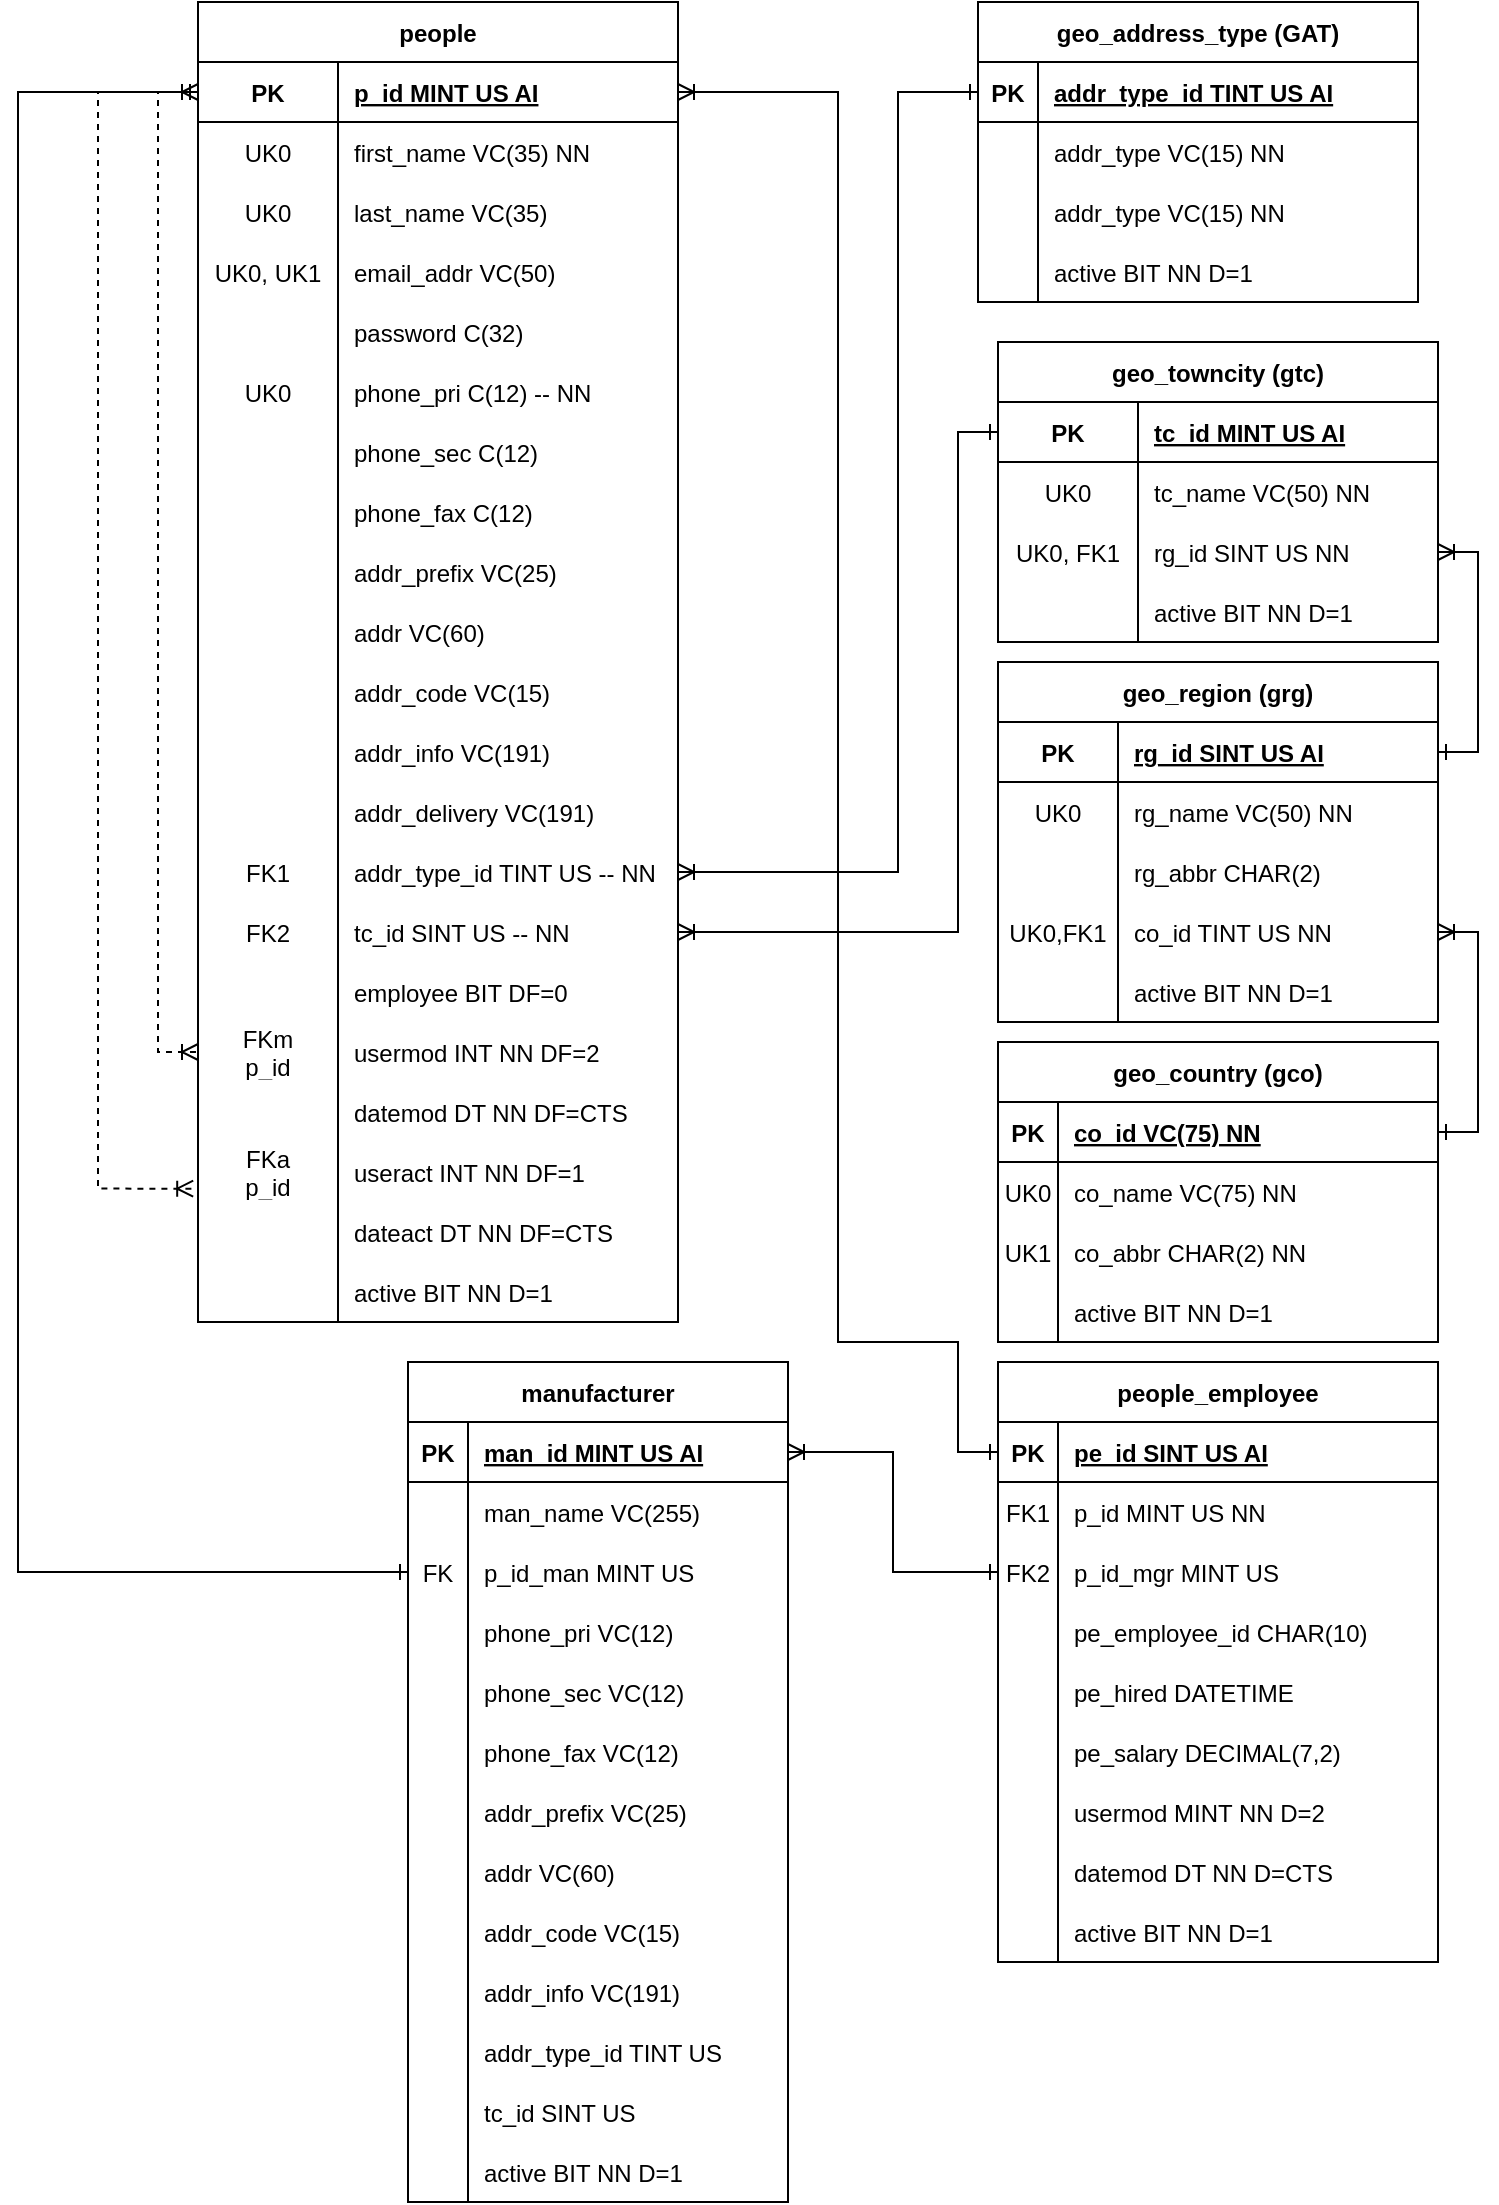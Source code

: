 <mxfile version="24.1.0" type="device">
  <diagram id="R2lEEEUBdFMjLlhIrx00" name="Page-1">
    <mxGraphModel dx="1221" dy="717" grid="1" gridSize="10" guides="1" tooltips="1" connect="1" arrows="1" fold="1" page="1" pageScale="1" pageWidth="850" pageHeight="1100" math="0" shadow="0" extFonts="Permanent Marker^https://fonts.googleapis.com/css?family=Permanent+Marker">
      <root>
        <mxCell id="0" />
        <mxCell id="1" parent="0" />
        <mxCell id="vhGa1RNhQLXZlHDnNSxE-51" style="edgeStyle=orthogonalEdgeStyle;rounded=0;orthogonalLoop=1;jettySize=auto;html=1;exitX=0;exitY=0.5;exitDx=0;exitDy=0;entryX=0;entryY=0.5;entryDx=0;entryDy=0;dashed=1;endArrow=ERoneToMany;endFill=0;startArrow=ERone;startFill=0;" edge="1" parent="1" source="C-vyLk0tnHw3VtMMgP7b-24" target="DJpTYVoDMVdjdWOf9QBj-52">
          <mxGeometry relative="1" as="geometry" />
        </mxCell>
        <mxCell id="C-vyLk0tnHw3VtMMgP7b-2" value="geo_address_type (GAT)" style="shape=table;startSize=30;container=1;collapsible=1;childLayout=tableLayout;fixedRows=1;rowLines=0;fontStyle=1;align=center;resizeLast=1;" parent="1" vertex="1">
          <mxGeometry x="590" width="220" height="150" as="geometry" />
        </mxCell>
        <mxCell id="C-vyLk0tnHw3VtMMgP7b-3" value="" style="shape=partialRectangle;collapsible=0;dropTarget=0;pointerEvents=0;fillColor=none;points=[[0,0.5],[1,0.5]];portConstraint=eastwest;top=0;left=0;right=0;bottom=1;" parent="C-vyLk0tnHw3VtMMgP7b-2" vertex="1">
          <mxGeometry y="30" width="220" height="30" as="geometry" />
        </mxCell>
        <mxCell id="C-vyLk0tnHw3VtMMgP7b-4" value="PK" style="shape=partialRectangle;overflow=hidden;connectable=0;fillColor=none;top=0;left=0;bottom=0;right=0;fontStyle=1;" parent="C-vyLk0tnHw3VtMMgP7b-3" vertex="1">
          <mxGeometry width="30" height="30" as="geometry">
            <mxRectangle width="30" height="30" as="alternateBounds" />
          </mxGeometry>
        </mxCell>
        <mxCell id="C-vyLk0tnHw3VtMMgP7b-5" value="addr_type_id TINT US AI" style="shape=partialRectangle;overflow=hidden;connectable=0;fillColor=none;top=0;left=0;bottom=0;right=0;align=left;spacingLeft=6;fontStyle=5;" parent="C-vyLk0tnHw3VtMMgP7b-3" vertex="1">
          <mxGeometry x="30" width="190" height="30" as="geometry">
            <mxRectangle width="190" height="30" as="alternateBounds" />
          </mxGeometry>
        </mxCell>
        <mxCell id="DJpTYVoDMVdjdWOf9QBj-117" value="" style="shape=partialRectangle;collapsible=0;dropTarget=0;pointerEvents=0;fillColor=none;points=[[0,0.5],[1,0.5]];portConstraint=eastwest;top=0;left=0;right=0;bottom=0;" parent="C-vyLk0tnHw3VtMMgP7b-2" vertex="1">
          <mxGeometry y="60" width="220" height="30" as="geometry" />
        </mxCell>
        <mxCell id="DJpTYVoDMVdjdWOf9QBj-118" value="" style="shape=partialRectangle;overflow=hidden;connectable=0;fillColor=none;top=0;left=0;bottom=0;right=0;" parent="DJpTYVoDMVdjdWOf9QBj-117" vertex="1">
          <mxGeometry width="30" height="30" as="geometry">
            <mxRectangle width="30" height="30" as="alternateBounds" />
          </mxGeometry>
        </mxCell>
        <mxCell id="DJpTYVoDMVdjdWOf9QBj-119" value="addr_type VC(15) NN" style="shape=partialRectangle;overflow=hidden;connectable=0;fillColor=none;top=0;left=0;bottom=0;right=0;align=left;spacingLeft=6;" parent="DJpTYVoDMVdjdWOf9QBj-117" vertex="1">
          <mxGeometry x="30" width="190" height="30" as="geometry">
            <mxRectangle width="190" height="30" as="alternateBounds" />
          </mxGeometry>
        </mxCell>
        <mxCell id="C-vyLk0tnHw3VtMMgP7b-6" value="" style="shape=partialRectangle;collapsible=0;dropTarget=0;pointerEvents=0;fillColor=none;points=[[0,0.5],[1,0.5]];portConstraint=eastwest;top=0;left=0;right=0;bottom=0;" parent="C-vyLk0tnHw3VtMMgP7b-2" vertex="1">
          <mxGeometry y="90" width="220" height="30" as="geometry" />
        </mxCell>
        <mxCell id="C-vyLk0tnHw3VtMMgP7b-7" value="" style="shape=partialRectangle;overflow=hidden;connectable=0;fillColor=none;top=0;left=0;bottom=0;right=0;" parent="C-vyLk0tnHw3VtMMgP7b-6" vertex="1">
          <mxGeometry width="30" height="30" as="geometry">
            <mxRectangle width="30" height="30" as="alternateBounds" />
          </mxGeometry>
        </mxCell>
        <mxCell id="C-vyLk0tnHw3VtMMgP7b-8" value="addr_type VC(15) NN" style="shape=partialRectangle;overflow=hidden;connectable=0;fillColor=none;top=0;left=0;bottom=0;right=0;align=left;spacingLeft=6;" parent="C-vyLk0tnHw3VtMMgP7b-6" vertex="1">
          <mxGeometry x="30" width="190" height="30" as="geometry">
            <mxRectangle width="190" height="30" as="alternateBounds" />
          </mxGeometry>
        </mxCell>
        <mxCell id="DJpTYVoDMVdjdWOf9QBj-68" value="" style="shape=partialRectangle;collapsible=0;dropTarget=0;pointerEvents=0;fillColor=none;points=[[0,0.5],[1,0.5]];portConstraint=eastwest;top=0;left=0;right=0;bottom=0;" parent="C-vyLk0tnHw3VtMMgP7b-2" vertex="1">
          <mxGeometry y="120" width="220" height="30" as="geometry" />
        </mxCell>
        <mxCell id="DJpTYVoDMVdjdWOf9QBj-69" value="" style="shape=partialRectangle;overflow=hidden;connectable=0;fillColor=none;top=0;left=0;bottom=0;right=0;" parent="DJpTYVoDMVdjdWOf9QBj-68" vertex="1">
          <mxGeometry width="30" height="30" as="geometry">
            <mxRectangle width="30" height="30" as="alternateBounds" />
          </mxGeometry>
        </mxCell>
        <mxCell id="DJpTYVoDMVdjdWOf9QBj-70" value="active BIT NN D=1" style="shape=partialRectangle;overflow=hidden;connectable=0;fillColor=none;top=0;left=0;bottom=0;right=0;align=left;spacingLeft=6;" parent="DJpTYVoDMVdjdWOf9QBj-68" vertex="1">
          <mxGeometry x="30" width="190" height="30" as="geometry">
            <mxRectangle width="190" height="30" as="alternateBounds" />
          </mxGeometry>
        </mxCell>
        <mxCell id="C-vyLk0tnHw3VtMMgP7b-13" value="geo_towncity (gtc)" style="shape=table;startSize=30;container=1;collapsible=1;childLayout=tableLayout;fixedRows=1;rowLines=0;fontStyle=1;align=center;resizeLast=1;" parent="1" vertex="1">
          <mxGeometry x="600" y="170" width="220" height="150" as="geometry" />
        </mxCell>
        <mxCell id="C-vyLk0tnHw3VtMMgP7b-14" value="" style="shape=partialRectangle;collapsible=0;dropTarget=0;pointerEvents=0;fillColor=none;points=[[0,0.5],[1,0.5]];portConstraint=eastwest;top=0;left=0;right=0;bottom=1;" parent="C-vyLk0tnHw3VtMMgP7b-13" vertex="1">
          <mxGeometry y="30" width="220" height="30" as="geometry" />
        </mxCell>
        <mxCell id="C-vyLk0tnHw3VtMMgP7b-15" value="PK" style="shape=partialRectangle;overflow=hidden;connectable=0;fillColor=none;top=0;left=0;bottom=0;right=0;fontStyle=1;" parent="C-vyLk0tnHw3VtMMgP7b-14" vertex="1">
          <mxGeometry width="70" height="30" as="geometry">
            <mxRectangle width="70" height="30" as="alternateBounds" />
          </mxGeometry>
        </mxCell>
        <mxCell id="C-vyLk0tnHw3VtMMgP7b-16" value="tc_id MINT US AI" style="shape=partialRectangle;overflow=hidden;connectable=0;fillColor=none;top=0;left=0;bottom=0;right=0;align=left;spacingLeft=6;fontStyle=5;" parent="C-vyLk0tnHw3VtMMgP7b-14" vertex="1">
          <mxGeometry x="70" width="150" height="30" as="geometry">
            <mxRectangle width="150" height="30" as="alternateBounds" />
          </mxGeometry>
        </mxCell>
        <mxCell id="C-vyLk0tnHw3VtMMgP7b-17" value="" style="shape=partialRectangle;collapsible=0;dropTarget=0;pointerEvents=0;fillColor=none;points=[[0,0.5],[1,0.5]];portConstraint=eastwest;top=0;left=0;right=0;bottom=0;" parent="C-vyLk0tnHw3VtMMgP7b-13" vertex="1">
          <mxGeometry y="60" width="220" height="30" as="geometry" />
        </mxCell>
        <mxCell id="C-vyLk0tnHw3VtMMgP7b-18" value="UK0" style="shape=partialRectangle;overflow=hidden;connectable=0;fillColor=none;top=0;left=0;bottom=0;right=0;" parent="C-vyLk0tnHw3VtMMgP7b-17" vertex="1">
          <mxGeometry width="70" height="30" as="geometry">
            <mxRectangle width="70" height="30" as="alternateBounds" />
          </mxGeometry>
        </mxCell>
        <mxCell id="C-vyLk0tnHw3VtMMgP7b-19" value="tc_name VC(50) NN" style="shape=partialRectangle;overflow=hidden;connectable=0;fillColor=none;top=0;left=0;bottom=0;right=0;align=left;spacingLeft=6;" parent="C-vyLk0tnHw3VtMMgP7b-17" vertex="1">
          <mxGeometry x="70" width="150" height="30" as="geometry">
            <mxRectangle width="150" height="30" as="alternateBounds" />
          </mxGeometry>
        </mxCell>
        <mxCell id="C-vyLk0tnHw3VtMMgP7b-20" value="" style="shape=partialRectangle;collapsible=0;dropTarget=0;pointerEvents=0;fillColor=none;points=[[0,0.5],[1,0.5]];portConstraint=eastwest;top=0;left=0;right=0;bottom=0;" parent="C-vyLk0tnHw3VtMMgP7b-13" vertex="1">
          <mxGeometry y="90" width="220" height="30" as="geometry" />
        </mxCell>
        <mxCell id="C-vyLk0tnHw3VtMMgP7b-21" value="UK0, FK1" style="shape=partialRectangle;overflow=hidden;connectable=0;fillColor=none;top=0;left=0;bottom=0;right=0;" parent="C-vyLk0tnHw3VtMMgP7b-20" vertex="1">
          <mxGeometry width="70" height="30" as="geometry">
            <mxRectangle width="70" height="30" as="alternateBounds" />
          </mxGeometry>
        </mxCell>
        <mxCell id="C-vyLk0tnHw3VtMMgP7b-22" value="rg_id SINT US NN" style="shape=partialRectangle;overflow=hidden;connectable=0;fillColor=none;top=0;left=0;bottom=0;right=0;align=left;spacingLeft=6;" parent="C-vyLk0tnHw3VtMMgP7b-20" vertex="1">
          <mxGeometry x="70" width="150" height="30" as="geometry">
            <mxRectangle width="150" height="30" as="alternateBounds" />
          </mxGeometry>
        </mxCell>
        <mxCell id="DJpTYVoDMVdjdWOf9QBj-105" style="shape=partialRectangle;collapsible=0;dropTarget=0;pointerEvents=0;fillColor=none;points=[[0,0.5],[1,0.5]];portConstraint=eastwest;top=0;left=0;right=0;bottom=0;" parent="C-vyLk0tnHw3VtMMgP7b-13" vertex="1">
          <mxGeometry y="120" width="220" height="30" as="geometry" />
        </mxCell>
        <mxCell id="DJpTYVoDMVdjdWOf9QBj-106" style="shape=partialRectangle;overflow=hidden;connectable=0;fillColor=none;top=0;left=0;bottom=0;right=0;" parent="DJpTYVoDMVdjdWOf9QBj-105" vertex="1">
          <mxGeometry width="70" height="30" as="geometry">
            <mxRectangle width="70" height="30" as="alternateBounds" />
          </mxGeometry>
        </mxCell>
        <mxCell id="DJpTYVoDMVdjdWOf9QBj-107" value="active BIT NN D=1" style="shape=partialRectangle;overflow=hidden;connectable=0;fillColor=none;top=0;left=0;bottom=0;right=0;align=left;spacingLeft=6;" parent="DJpTYVoDMVdjdWOf9QBj-105" vertex="1">
          <mxGeometry x="70" width="150" height="30" as="geometry">
            <mxRectangle width="150" height="30" as="alternateBounds" />
          </mxGeometry>
        </mxCell>
        <mxCell id="C-vyLk0tnHw3VtMMgP7b-23" value="people" style="shape=table;startSize=30;container=1;collapsible=1;childLayout=tableLayout;fixedRows=1;rowLines=0;fontStyle=1;align=center;resizeLast=1;" parent="1" vertex="1">
          <mxGeometry x="200" width="240" height="660" as="geometry" />
        </mxCell>
        <mxCell id="C-vyLk0tnHw3VtMMgP7b-24" value="" style="shape=partialRectangle;collapsible=0;dropTarget=0;pointerEvents=0;fillColor=none;points=[[0,0.5],[1,0.5]];portConstraint=eastwest;top=0;left=0;right=0;bottom=1;" parent="C-vyLk0tnHw3VtMMgP7b-23" vertex="1">
          <mxGeometry y="30" width="240" height="30" as="geometry" />
        </mxCell>
        <mxCell id="C-vyLk0tnHw3VtMMgP7b-25" value="PK" style="shape=partialRectangle;overflow=hidden;connectable=0;fillColor=none;top=0;left=0;bottom=0;right=0;fontStyle=1;" parent="C-vyLk0tnHw3VtMMgP7b-24" vertex="1">
          <mxGeometry width="70" height="30" as="geometry">
            <mxRectangle width="70" height="30" as="alternateBounds" />
          </mxGeometry>
        </mxCell>
        <mxCell id="C-vyLk0tnHw3VtMMgP7b-26" value="p_id MINT US AI" style="shape=partialRectangle;overflow=hidden;connectable=0;fillColor=none;top=0;left=0;bottom=0;right=0;align=left;spacingLeft=6;fontStyle=5;" parent="C-vyLk0tnHw3VtMMgP7b-24" vertex="1">
          <mxGeometry x="70" width="170" height="30" as="geometry">
            <mxRectangle width="170" height="30" as="alternateBounds" />
          </mxGeometry>
        </mxCell>
        <mxCell id="C-vyLk0tnHw3VtMMgP7b-27" value="" style="shape=partialRectangle;collapsible=0;dropTarget=0;pointerEvents=0;fillColor=none;points=[[0,0.5],[1,0.5]];portConstraint=eastwest;top=0;left=0;right=0;bottom=0;" parent="C-vyLk0tnHw3VtMMgP7b-23" vertex="1">
          <mxGeometry y="60" width="240" height="30" as="geometry" />
        </mxCell>
        <mxCell id="C-vyLk0tnHw3VtMMgP7b-28" value="UK0" style="shape=partialRectangle;overflow=hidden;connectable=0;fillColor=none;top=0;left=0;bottom=0;right=0;" parent="C-vyLk0tnHw3VtMMgP7b-27" vertex="1">
          <mxGeometry width="70" height="30" as="geometry">
            <mxRectangle width="70" height="30" as="alternateBounds" />
          </mxGeometry>
        </mxCell>
        <mxCell id="C-vyLk0tnHw3VtMMgP7b-29" value="first_name VC(35) NN" style="shape=partialRectangle;overflow=hidden;connectable=0;fillColor=none;top=0;left=0;bottom=0;right=0;align=left;spacingLeft=6;" parent="C-vyLk0tnHw3VtMMgP7b-27" vertex="1">
          <mxGeometry x="70" width="170" height="30" as="geometry">
            <mxRectangle width="170" height="30" as="alternateBounds" />
          </mxGeometry>
        </mxCell>
        <mxCell id="DJpTYVoDMVdjdWOf9QBj-13" style="shape=partialRectangle;collapsible=0;dropTarget=0;pointerEvents=0;fillColor=none;points=[[0,0.5],[1,0.5]];portConstraint=eastwest;top=0;left=0;right=0;bottom=0;" parent="C-vyLk0tnHw3VtMMgP7b-23" vertex="1">
          <mxGeometry y="90" width="240" height="30" as="geometry" />
        </mxCell>
        <mxCell id="DJpTYVoDMVdjdWOf9QBj-14" value="UK0" style="shape=partialRectangle;overflow=hidden;connectable=0;fillColor=none;top=0;left=0;bottom=0;right=0;" parent="DJpTYVoDMVdjdWOf9QBj-13" vertex="1">
          <mxGeometry width="70" height="30" as="geometry">
            <mxRectangle width="70" height="30" as="alternateBounds" />
          </mxGeometry>
        </mxCell>
        <mxCell id="DJpTYVoDMVdjdWOf9QBj-15" value="last_name VC(35)" style="shape=partialRectangle;overflow=hidden;connectable=0;fillColor=none;top=0;left=0;bottom=0;right=0;align=left;spacingLeft=6;" parent="DJpTYVoDMVdjdWOf9QBj-13" vertex="1">
          <mxGeometry x="70" width="170" height="30" as="geometry">
            <mxRectangle width="170" height="30" as="alternateBounds" />
          </mxGeometry>
        </mxCell>
        <mxCell id="DJpTYVoDMVdjdWOf9QBj-16" style="shape=partialRectangle;collapsible=0;dropTarget=0;pointerEvents=0;fillColor=none;points=[[0,0.5],[1,0.5]];portConstraint=eastwest;top=0;left=0;right=0;bottom=0;" parent="C-vyLk0tnHw3VtMMgP7b-23" vertex="1">
          <mxGeometry y="120" width="240" height="30" as="geometry" />
        </mxCell>
        <mxCell id="DJpTYVoDMVdjdWOf9QBj-17" value="UK0, UK1" style="shape=partialRectangle;overflow=hidden;connectable=0;fillColor=none;top=0;left=0;bottom=0;right=0;" parent="DJpTYVoDMVdjdWOf9QBj-16" vertex="1">
          <mxGeometry width="70" height="30" as="geometry">
            <mxRectangle width="70" height="30" as="alternateBounds" />
          </mxGeometry>
        </mxCell>
        <mxCell id="DJpTYVoDMVdjdWOf9QBj-18" value="email_addr VC(50)" style="shape=partialRectangle;overflow=hidden;connectable=0;fillColor=none;top=0;left=0;bottom=0;right=0;align=left;spacingLeft=6;" parent="DJpTYVoDMVdjdWOf9QBj-16" vertex="1">
          <mxGeometry x="70" width="170" height="30" as="geometry">
            <mxRectangle width="170" height="30" as="alternateBounds" />
          </mxGeometry>
        </mxCell>
        <mxCell id="DJpTYVoDMVdjdWOf9QBj-19" style="shape=partialRectangle;collapsible=0;dropTarget=0;pointerEvents=0;fillColor=none;points=[[0,0.5],[1,0.5]];portConstraint=eastwest;top=0;left=0;right=0;bottom=0;" parent="C-vyLk0tnHw3VtMMgP7b-23" vertex="1">
          <mxGeometry y="150" width="240" height="30" as="geometry" />
        </mxCell>
        <mxCell id="DJpTYVoDMVdjdWOf9QBj-20" style="shape=partialRectangle;overflow=hidden;connectable=0;fillColor=none;top=0;left=0;bottom=0;right=0;" parent="DJpTYVoDMVdjdWOf9QBj-19" vertex="1">
          <mxGeometry width="70" height="30" as="geometry">
            <mxRectangle width="70" height="30" as="alternateBounds" />
          </mxGeometry>
        </mxCell>
        <mxCell id="DJpTYVoDMVdjdWOf9QBj-21" value="password C(32)" style="shape=partialRectangle;overflow=hidden;connectable=0;fillColor=none;top=0;left=0;bottom=0;right=0;align=left;spacingLeft=6;" parent="DJpTYVoDMVdjdWOf9QBj-19" vertex="1">
          <mxGeometry x="70" width="170" height="30" as="geometry">
            <mxRectangle width="170" height="30" as="alternateBounds" />
          </mxGeometry>
        </mxCell>
        <mxCell id="DJpTYVoDMVdjdWOf9QBj-22" style="shape=partialRectangle;collapsible=0;dropTarget=0;pointerEvents=0;fillColor=none;points=[[0,0.5],[1,0.5]];portConstraint=eastwest;top=0;left=0;right=0;bottom=0;" parent="C-vyLk0tnHw3VtMMgP7b-23" vertex="1">
          <mxGeometry y="180" width="240" height="30" as="geometry" />
        </mxCell>
        <mxCell id="DJpTYVoDMVdjdWOf9QBj-23" value="UK0" style="shape=partialRectangle;overflow=hidden;connectable=0;fillColor=none;top=0;left=0;bottom=0;right=0;" parent="DJpTYVoDMVdjdWOf9QBj-22" vertex="1">
          <mxGeometry width="70" height="30" as="geometry">
            <mxRectangle width="70" height="30" as="alternateBounds" />
          </mxGeometry>
        </mxCell>
        <mxCell id="DJpTYVoDMVdjdWOf9QBj-24" value="phone_pri C(12) -- NN" style="shape=partialRectangle;overflow=hidden;connectable=0;fillColor=none;top=0;left=0;bottom=0;right=0;align=left;spacingLeft=6;" parent="DJpTYVoDMVdjdWOf9QBj-22" vertex="1">
          <mxGeometry x="70" width="170" height="30" as="geometry">
            <mxRectangle width="170" height="30" as="alternateBounds" />
          </mxGeometry>
        </mxCell>
        <mxCell id="DJpTYVoDMVdjdWOf9QBj-25" style="shape=partialRectangle;collapsible=0;dropTarget=0;pointerEvents=0;fillColor=none;points=[[0,0.5],[1,0.5]];portConstraint=eastwest;top=0;left=0;right=0;bottom=0;" parent="C-vyLk0tnHw3VtMMgP7b-23" vertex="1">
          <mxGeometry y="210" width="240" height="30" as="geometry" />
        </mxCell>
        <mxCell id="DJpTYVoDMVdjdWOf9QBj-26" style="shape=partialRectangle;overflow=hidden;connectable=0;fillColor=none;top=0;left=0;bottom=0;right=0;" parent="DJpTYVoDMVdjdWOf9QBj-25" vertex="1">
          <mxGeometry width="70" height="30" as="geometry">
            <mxRectangle width="70" height="30" as="alternateBounds" />
          </mxGeometry>
        </mxCell>
        <mxCell id="DJpTYVoDMVdjdWOf9QBj-27" value="phone_sec C(12)" style="shape=partialRectangle;overflow=hidden;connectable=0;fillColor=none;top=0;left=0;bottom=0;right=0;align=left;spacingLeft=6;" parent="DJpTYVoDMVdjdWOf9QBj-25" vertex="1">
          <mxGeometry x="70" width="170" height="30" as="geometry">
            <mxRectangle width="170" height="30" as="alternateBounds" />
          </mxGeometry>
        </mxCell>
        <mxCell id="DJpTYVoDMVdjdWOf9QBj-28" style="shape=partialRectangle;collapsible=0;dropTarget=0;pointerEvents=0;fillColor=none;points=[[0,0.5],[1,0.5]];portConstraint=eastwest;top=0;left=0;right=0;bottom=0;" parent="C-vyLk0tnHw3VtMMgP7b-23" vertex="1">
          <mxGeometry y="240" width="240" height="30" as="geometry" />
        </mxCell>
        <mxCell id="DJpTYVoDMVdjdWOf9QBj-29" style="shape=partialRectangle;overflow=hidden;connectable=0;fillColor=none;top=0;left=0;bottom=0;right=0;" parent="DJpTYVoDMVdjdWOf9QBj-28" vertex="1">
          <mxGeometry width="70" height="30" as="geometry">
            <mxRectangle width="70" height="30" as="alternateBounds" />
          </mxGeometry>
        </mxCell>
        <mxCell id="DJpTYVoDMVdjdWOf9QBj-30" value="phone_fax C(12)" style="shape=partialRectangle;overflow=hidden;connectable=0;fillColor=none;top=0;left=0;bottom=0;right=0;align=left;spacingLeft=6;" parent="DJpTYVoDMVdjdWOf9QBj-28" vertex="1">
          <mxGeometry x="70" width="170" height="30" as="geometry">
            <mxRectangle width="170" height="30" as="alternateBounds" />
          </mxGeometry>
        </mxCell>
        <mxCell id="DJpTYVoDMVdjdWOf9QBj-31" style="shape=partialRectangle;collapsible=0;dropTarget=0;pointerEvents=0;fillColor=none;points=[[0,0.5],[1,0.5]];portConstraint=eastwest;top=0;left=0;right=0;bottom=0;" parent="C-vyLk0tnHw3VtMMgP7b-23" vertex="1">
          <mxGeometry y="270" width="240" height="30" as="geometry" />
        </mxCell>
        <mxCell id="DJpTYVoDMVdjdWOf9QBj-32" style="shape=partialRectangle;overflow=hidden;connectable=0;fillColor=none;top=0;left=0;bottom=0;right=0;" parent="DJpTYVoDMVdjdWOf9QBj-31" vertex="1">
          <mxGeometry width="70" height="30" as="geometry">
            <mxRectangle width="70" height="30" as="alternateBounds" />
          </mxGeometry>
        </mxCell>
        <mxCell id="DJpTYVoDMVdjdWOf9QBj-33" value="addr_prefix VC(25)" style="shape=partialRectangle;overflow=hidden;connectable=0;fillColor=none;top=0;left=0;bottom=0;right=0;align=left;spacingLeft=6;" parent="DJpTYVoDMVdjdWOf9QBj-31" vertex="1">
          <mxGeometry x="70" width="170" height="30" as="geometry">
            <mxRectangle width="170" height="30" as="alternateBounds" />
          </mxGeometry>
        </mxCell>
        <mxCell id="DJpTYVoDMVdjdWOf9QBj-34" style="shape=partialRectangle;collapsible=0;dropTarget=0;pointerEvents=0;fillColor=none;points=[[0,0.5],[1,0.5]];portConstraint=eastwest;top=0;left=0;right=0;bottom=0;" parent="C-vyLk0tnHw3VtMMgP7b-23" vertex="1">
          <mxGeometry y="300" width="240" height="30" as="geometry" />
        </mxCell>
        <mxCell id="DJpTYVoDMVdjdWOf9QBj-35" style="shape=partialRectangle;overflow=hidden;connectable=0;fillColor=none;top=0;left=0;bottom=0;right=0;" parent="DJpTYVoDMVdjdWOf9QBj-34" vertex="1">
          <mxGeometry width="70" height="30" as="geometry">
            <mxRectangle width="70" height="30" as="alternateBounds" />
          </mxGeometry>
        </mxCell>
        <mxCell id="DJpTYVoDMVdjdWOf9QBj-36" value="addr VC(60)" style="shape=partialRectangle;overflow=hidden;connectable=0;fillColor=none;top=0;left=0;bottom=0;right=0;align=left;spacingLeft=6;" parent="DJpTYVoDMVdjdWOf9QBj-34" vertex="1">
          <mxGeometry x="70" width="170" height="30" as="geometry">
            <mxRectangle width="170" height="30" as="alternateBounds" />
          </mxGeometry>
        </mxCell>
        <mxCell id="DJpTYVoDMVdjdWOf9QBj-37" style="shape=partialRectangle;collapsible=0;dropTarget=0;pointerEvents=0;fillColor=none;points=[[0,0.5],[1,0.5]];portConstraint=eastwest;top=0;left=0;right=0;bottom=0;" parent="C-vyLk0tnHw3VtMMgP7b-23" vertex="1">
          <mxGeometry y="330" width="240" height="30" as="geometry" />
        </mxCell>
        <mxCell id="DJpTYVoDMVdjdWOf9QBj-38" style="shape=partialRectangle;overflow=hidden;connectable=0;fillColor=none;top=0;left=0;bottom=0;right=0;" parent="DJpTYVoDMVdjdWOf9QBj-37" vertex="1">
          <mxGeometry width="70" height="30" as="geometry">
            <mxRectangle width="70" height="30" as="alternateBounds" />
          </mxGeometry>
        </mxCell>
        <mxCell id="DJpTYVoDMVdjdWOf9QBj-39" value="addr_code VC(15)" style="shape=partialRectangle;overflow=hidden;connectable=0;fillColor=none;top=0;left=0;bottom=0;right=0;align=left;spacingLeft=6;" parent="DJpTYVoDMVdjdWOf9QBj-37" vertex="1">
          <mxGeometry x="70" width="170" height="30" as="geometry">
            <mxRectangle width="170" height="30" as="alternateBounds" />
          </mxGeometry>
        </mxCell>
        <mxCell id="DJpTYVoDMVdjdWOf9QBj-40" style="shape=partialRectangle;collapsible=0;dropTarget=0;pointerEvents=0;fillColor=none;points=[[0,0.5],[1,0.5]];portConstraint=eastwest;top=0;left=0;right=0;bottom=0;" parent="C-vyLk0tnHw3VtMMgP7b-23" vertex="1">
          <mxGeometry y="360" width="240" height="30" as="geometry" />
        </mxCell>
        <mxCell id="DJpTYVoDMVdjdWOf9QBj-41" style="shape=partialRectangle;overflow=hidden;connectable=0;fillColor=none;top=0;left=0;bottom=0;right=0;" parent="DJpTYVoDMVdjdWOf9QBj-40" vertex="1">
          <mxGeometry width="70" height="30" as="geometry">
            <mxRectangle width="70" height="30" as="alternateBounds" />
          </mxGeometry>
        </mxCell>
        <mxCell id="DJpTYVoDMVdjdWOf9QBj-42" value="addr_info VC(191)" style="shape=partialRectangle;overflow=hidden;connectable=0;fillColor=none;top=0;left=0;bottom=0;right=0;align=left;spacingLeft=6;" parent="DJpTYVoDMVdjdWOf9QBj-40" vertex="1">
          <mxGeometry x="70" width="170" height="30" as="geometry">
            <mxRectangle width="170" height="30" as="alternateBounds" />
          </mxGeometry>
        </mxCell>
        <mxCell id="DJpTYVoDMVdjdWOf9QBj-43" style="shape=partialRectangle;collapsible=0;dropTarget=0;pointerEvents=0;fillColor=none;points=[[0,0.5],[1,0.5]];portConstraint=eastwest;top=0;left=0;right=0;bottom=0;" parent="C-vyLk0tnHw3VtMMgP7b-23" vertex="1">
          <mxGeometry y="390" width="240" height="30" as="geometry" />
        </mxCell>
        <mxCell id="DJpTYVoDMVdjdWOf9QBj-44" style="shape=partialRectangle;overflow=hidden;connectable=0;fillColor=none;top=0;left=0;bottom=0;right=0;" parent="DJpTYVoDMVdjdWOf9QBj-43" vertex="1">
          <mxGeometry width="70" height="30" as="geometry">
            <mxRectangle width="70" height="30" as="alternateBounds" />
          </mxGeometry>
        </mxCell>
        <mxCell id="DJpTYVoDMVdjdWOf9QBj-45" value="addr_delivery VC(191)" style="shape=partialRectangle;overflow=hidden;connectable=0;fillColor=none;top=0;left=0;bottom=0;right=0;align=left;spacingLeft=6;" parent="DJpTYVoDMVdjdWOf9QBj-43" vertex="1">
          <mxGeometry x="70" width="170" height="30" as="geometry">
            <mxRectangle width="170" height="30" as="alternateBounds" />
          </mxGeometry>
        </mxCell>
        <mxCell id="DJpTYVoDMVdjdWOf9QBj-46" style="shape=partialRectangle;collapsible=0;dropTarget=0;pointerEvents=0;fillColor=none;points=[[0,0.5],[1,0.5]];portConstraint=eastwest;top=0;left=0;right=0;bottom=0;" parent="C-vyLk0tnHw3VtMMgP7b-23" vertex="1">
          <mxGeometry y="420" width="240" height="30" as="geometry" />
        </mxCell>
        <mxCell id="DJpTYVoDMVdjdWOf9QBj-47" value="FK1" style="shape=partialRectangle;overflow=hidden;connectable=0;fillColor=none;top=0;left=0;bottom=0;right=0;" parent="DJpTYVoDMVdjdWOf9QBj-46" vertex="1">
          <mxGeometry width="70" height="30" as="geometry">
            <mxRectangle width="70" height="30" as="alternateBounds" />
          </mxGeometry>
        </mxCell>
        <mxCell id="DJpTYVoDMVdjdWOf9QBj-48" value="addr_type_id TINT US -- NN" style="shape=partialRectangle;overflow=hidden;connectable=0;fillColor=none;top=0;left=0;bottom=0;right=0;align=left;spacingLeft=6;" parent="DJpTYVoDMVdjdWOf9QBj-46" vertex="1">
          <mxGeometry x="70" width="170" height="30" as="geometry">
            <mxRectangle width="170" height="30" as="alternateBounds" />
          </mxGeometry>
        </mxCell>
        <mxCell id="DJpTYVoDMVdjdWOf9QBj-49" style="shape=partialRectangle;collapsible=0;dropTarget=0;pointerEvents=0;fillColor=none;points=[[0,0.5],[1,0.5]];portConstraint=eastwest;top=0;left=0;right=0;bottom=0;" parent="C-vyLk0tnHw3VtMMgP7b-23" vertex="1">
          <mxGeometry y="450" width="240" height="30" as="geometry" />
        </mxCell>
        <mxCell id="DJpTYVoDMVdjdWOf9QBj-50" value="FK2" style="shape=partialRectangle;overflow=hidden;connectable=0;fillColor=none;top=0;left=0;bottom=0;right=0;" parent="DJpTYVoDMVdjdWOf9QBj-49" vertex="1">
          <mxGeometry width="70" height="30" as="geometry">
            <mxRectangle width="70" height="30" as="alternateBounds" />
          </mxGeometry>
        </mxCell>
        <mxCell id="DJpTYVoDMVdjdWOf9QBj-51" value="tc_id SINT US -- NN" style="shape=partialRectangle;overflow=hidden;connectable=0;fillColor=none;top=0;left=0;bottom=0;right=0;align=left;spacingLeft=6;" parent="DJpTYVoDMVdjdWOf9QBj-49" vertex="1">
          <mxGeometry x="70" width="170" height="30" as="geometry">
            <mxRectangle width="170" height="30" as="alternateBounds" />
          </mxGeometry>
        </mxCell>
        <mxCell id="vhGa1RNhQLXZlHDnNSxE-1" style="shape=partialRectangle;collapsible=0;dropTarget=0;pointerEvents=0;fillColor=none;points=[[0,0.5],[1,0.5]];portConstraint=eastwest;top=0;left=0;right=0;bottom=0;" vertex="1" parent="C-vyLk0tnHw3VtMMgP7b-23">
          <mxGeometry y="480" width="240" height="30" as="geometry" />
        </mxCell>
        <mxCell id="vhGa1RNhQLXZlHDnNSxE-2" style="shape=partialRectangle;overflow=hidden;connectable=0;fillColor=none;top=0;left=0;bottom=0;right=0;" vertex="1" parent="vhGa1RNhQLXZlHDnNSxE-1">
          <mxGeometry width="70" height="30" as="geometry">
            <mxRectangle width="70" height="30" as="alternateBounds" />
          </mxGeometry>
        </mxCell>
        <mxCell id="vhGa1RNhQLXZlHDnNSxE-3" value="employee BIT DF=0" style="shape=partialRectangle;overflow=hidden;connectable=0;fillColor=none;top=0;left=0;bottom=0;right=0;align=left;spacingLeft=6;" vertex="1" parent="vhGa1RNhQLXZlHDnNSxE-1">
          <mxGeometry x="70" width="170" height="30" as="geometry">
            <mxRectangle width="170" height="30" as="alternateBounds" />
          </mxGeometry>
        </mxCell>
        <mxCell id="DJpTYVoDMVdjdWOf9QBj-52" style="shape=partialRectangle;collapsible=0;dropTarget=0;pointerEvents=0;fillColor=none;points=[[0,0.5],[1,0.5]];portConstraint=eastwest;top=0;left=0;right=0;bottom=0;" parent="C-vyLk0tnHw3VtMMgP7b-23" vertex="1">
          <mxGeometry y="510" width="240" height="30" as="geometry" />
        </mxCell>
        <mxCell id="DJpTYVoDMVdjdWOf9QBj-53" value="FKm&#xa;p_id" style="shape=partialRectangle;overflow=hidden;connectable=0;fillColor=none;top=0;left=0;bottom=0;right=0;" parent="DJpTYVoDMVdjdWOf9QBj-52" vertex="1">
          <mxGeometry width="70" height="30" as="geometry">
            <mxRectangle width="70" height="30" as="alternateBounds" />
          </mxGeometry>
        </mxCell>
        <mxCell id="DJpTYVoDMVdjdWOf9QBj-54" value="usermod INT NN DF=2" style="shape=partialRectangle;overflow=hidden;connectable=0;fillColor=none;top=0;left=0;bottom=0;right=0;align=left;spacingLeft=6;" parent="DJpTYVoDMVdjdWOf9QBj-52" vertex="1">
          <mxGeometry x="70" width="170" height="30" as="geometry">
            <mxRectangle width="170" height="30" as="alternateBounds" />
          </mxGeometry>
        </mxCell>
        <mxCell id="DJpTYVoDMVdjdWOf9QBj-55" style="shape=partialRectangle;collapsible=0;dropTarget=0;pointerEvents=0;fillColor=none;points=[[0,0.5],[1,0.5]];portConstraint=eastwest;top=0;left=0;right=0;bottom=0;" parent="C-vyLk0tnHw3VtMMgP7b-23" vertex="1">
          <mxGeometry y="540" width="240" height="30" as="geometry" />
        </mxCell>
        <mxCell id="DJpTYVoDMVdjdWOf9QBj-56" style="shape=partialRectangle;overflow=hidden;connectable=0;fillColor=none;top=0;left=0;bottom=0;right=0;" parent="DJpTYVoDMVdjdWOf9QBj-55" vertex="1">
          <mxGeometry width="70" height="30" as="geometry">
            <mxRectangle width="70" height="30" as="alternateBounds" />
          </mxGeometry>
        </mxCell>
        <mxCell id="DJpTYVoDMVdjdWOf9QBj-57" value="datemod DT NN DF=CTS" style="shape=partialRectangle;overflow=hidden;connectable=0;fillColor=none;top=0;left=0;bottom=0;right=0;align=left;spacingLeft=6;" parent="DJpTYVoDMVdjdWOf9QBj-55" vertex="1">
          <mxGeometry x="70" width="170" height="30" as="geometry">
            <mxRectangle width="170" height="30" as="alternateBounds" />
          </mxGeometry>
        </mxCell>
        <mxCell id="DJpTYVoDMVdjdWOf9QBj-58" style="shape=partialRectangle;collapsible=0;dropTarget=0;pointerEvents=0;fillColor=none;points=[[0,0.5],[1,0.5]];portConstraint=eastwest;top=0;left=0;right=0;bottom=0;" parent="C-vyLk0tnHw3VtMMgP7b-23" vertex="1">
          <mxGeometry y="570" width="240" height="30" as="geometry" />
        </mxCell>
        <mxCell id="DJpTYVoDMVdjdWOf9QBj-59" value="FKa&#xa;p_id" style="shape=partialRectangle;overflow=hidden;connectable=0;fillColor=none;top=0;left=0;bottom=0;right=0;" parent="DJpTYVoDMVdjdWOf9QBj-58" vertex="1">
          <mxGeometry width="70" height="30" as="geometry">
            <mxRectangle width="70" height="30" as="alternateBounds" />
          </mxGeometry>
        </mxCell>
        <mxCell id="DJpTYVoDMVdjdWOf9QBj-60" value="useract INT NN DF=1" style="shape=partialRectangle;overflow=hidden;connectable=0;fillColor=none;top=0;left=0;bottom=0;right=0;align=left;spacingLeft=6;" parent="DJpTYVoDMVdjdWOf9QBj-58" vertex="1">
          <mxGeometry x="70" width="170" height="30" as="geometry">
            <mxRectangle width="170" height="30" as="alternateBounds" />
          </mxGeometry>
        </mxCell>
        <mxCell id="DJpTYVoDMVdjdWOf9QBj-61" style="shape=partialRectangle;collapsible=0;dropTarget=0;pointerEvents=0;fillColor=none;points=[[0,0.5],[1,0.5]];portConstraint=eastwest;top=0;left=0;right=0;bottom=0;" parent="C-vyLk0tnHw3VtMMgP7b-23" vertex="1">
          <mxGeometry y="600" width="240" height="30" as="geometry" />
        </mxCell>
        <mxCell id="DJpTYVoDMVdjdWOf9QBj-62" style="shape=partialRectangle;overflow=hidden;connectable=0;fillColor=none;top=0;left=0;bottom=0;right=0;" parent="DJpTYVoDMVdjdWOf9QBj-61" vertex="1">
          <mxGeometry width="70" height="30" as="geometry">
            <mxRectangle width="70" height="30" as="alternateBounds" />
          </mxGeometry>
        </mxCell>
        <mxCell id="DJpTYVoDMVdjdWOf9QBj-63" value="dateact DT NN DF=CTS" style="shape=partialRectangle;overflow=hidden;connectable=0;fillColor=none;top=0;left=0;bottom=0;right=0;align=left;spacingLeft=6;" parent="DJpTYVoDMVdjdWOf9QBj-61" vertex="1">
          <mxGeometry x="70" width="170" height="30" as="geometry">
            <mxRectangle width="170" height="30" as="alternateBounds" />
          </mxGeometry>
        </mxCell>
        <mxCell id="DJpTYVoDMVdjdWOf9QBj-64" style="shape=partialRectangle;collapsible=0;dropTarget=0;pointerEvents=0;fillColor=none;points=[[0,0.5],[1,0.5]];portConstraint=eastwest;top=0;left=0;right=0;bottom=0;" parent="C-vyLk0tnHw3VtMMgP7b-23" vertex="1">
          <mxGeometry y="630" width="240" height="30" as="geometry" />
        </mxCell>
        <mxCell id="DJpTYVoDMVdjdWOf9QBj-65" style="shape=partialRectangle;overflow=hidden;connectable=0;fillColor=none;top=0;left=0;bottom=0;right=0;" parent="DJpTYVoDMVdjdWOf9QBj-64" vertex="1">
          <mxGeometry width="70" height="30" as="geometry">
            <mxRectangle width="70" height="30" as="alternateBounds" />
          </mxGeometry>
        </mxCell>
        <mxCell id="DJpTYVoDMVdjdWOf9QBj-66" value="active BIT NN D=1" style="shape=partialRectangle;overflow=hidden;connectable=0;fillColor=none;top=0;left=0;bottom=0;right=0;align=left;spacingLeft=6;" parent="DJpTYVoDMVdjdWOf9QBj-64" vertex="1">
          <mxGeometry x="70" width="170" height="30" as="geometry">
            <mxRectangle width="170" height="30" as="alternateBounds" />
          </mxGeometry>
        </mxCell>
        <mxCell id="vhGa1RNhQLXZlHDnNSxE-52" style="edgeStyle=orthogonalEdgeStyle;rounded=0;orthogonalLoop=1;jettySize=auto;html=1;exitX=0;exitY=0.5;exitDx=0;exitDy=0;entryX=-0.01;entryY=0.778;entryDx=0;entryDy=0;entryPerimeter=0;dashed=1;endArrow=ERoneToMany;endFill=0;startArrow=ERone;startFill=0;" edge="1" parent="C-vyLk0tnHw3VtMMgP7b-23" source="C-vyLk0tnHw3VtMMgP7b-24" target="DJpTYVoDMVdjdWOf9QBj-58">
          <mxGeometry relative="1" as="geometry">
            <Array as="points">
              <mxPoint x="-50" y="45" />
              <mxPoint x="-50" y="593" />
            </Array>
          </mxGeometry>
        </mxCell>
        <mxCell id="DJpTYVoDMVdjdWOf9QBj-85" value="geo_region (grg)" style="shape=table;startSize=30;container=1;collapsible=1;childLayout=tableLayout;fixedRows=1;rowLines=0;fontStyle=1;align=center;resizeLast=1;" parent="1" vertex="1">
          <mxGeometry x="600" y="330" width="220" height="180" as="geometry" />
        </mxCell>
        <mxCell id="DJpTYVoDMVdjdWOf9QBj-86" value="" style="shape=partialRectangle;collapsible=0;dropTarget=0;pointerEvents=0;fillColor=none;points=[[0,0.5],[1,0.5]];portConstraint=eastwest;top=0;left=0;right=0;bottom=1;" parent="DJpTYVoDMVdjdWOf9QBj-85" vertex="1">
          <mxGeometry y="30" width="220" height="30" as="geometry" />
        </mxCell>
        <mxCell id="DJpTYVoDMVdjdWOf9QBj-87" value="PK" style="shape=partialRectangle;overflow=hidden;connectable=0;fillColor=none;top=0;left=0;bottom=0;right=0;fontStyle=1;" parent="DJpTYVoDMVdjdWOf9QBj-86" vertex="1">
          <mxGeometry width="60" height="30" as="geometry">
            <mxRectangle width="60" height="30" as="alternateBounds" />
          </mxGeometry>
        </mxCell>
        <mxCell id="DJpTYVoDMVdjdWOf9QBj-88" value="rg_id SINT US AI" style="shape=partialRectangle;overflow=hidden;connectable=0;fillColor=none;top=0;left=0;bottom=0;right=0;align=left;spacingLeft=6;fontStyle=5;" parent="DJpTYVoDMVdjdWOf9QBj-86" vertex="1">
          <mxGeometry x="60" width="160" height="30" as="geometry">
            <mxRectangle width="160" height="30" as="alternateBounds" />
          </mxGeometry>
        </mxCell>
        <mxCell id="DJpTYVoDMVdjdWOf9QBj-89" value="" style="shape=partialRectangle;collapsible=0;dropTarget=0;pointerEvents=0;fillColor=none;points=[[0,0.5],[1,0.5]];portConstraint=eastwest;top=0;left=0;right=0;bottom=0;" parent="DJpTYVoDMVdjdWOf9QBj-85" vertex="1">
          <mxGeometry y="60" width="220" height="30" as="geometry" />
        </mxCell>
        <mxCell id="DJpTYVoDMVdjdWOf9QBj-90" value="UK0" style="shape=partialRectangle;overflow=hidden;connectable=0;fillColor=none;top=0;left=0;bottom=0;right=0;" parent="DJpTYVoDMVdjdWOf9QBj-89" vertex="1">
          <mxGeometry width="60" height="30" as="geometry">
            <mxRectangle width="60" height="30" as="alternateBounds" />
          </mxGeometry>
        </mxCell>
        <mxCell id="DJpTYVoDMVdjdWOf9QBj-91" value="rg_name VC(50) NN" style="shape=partialRectangle;overflow=hidden;connectable=0;fillColor=none;top=0;left=0;bottom=0;right=0;align=left;spacingLeft=6;" parent="DJpTYVoDMVdjdWOf9QBj-89" vertex="1">
          <mxGeometry x="60" width="160" height="30" as="geometry">
            <mxRectangle width="160" height="30" as="alternateBounds" />
          </mxGeometry>
        </mxCell>
        <mxCell id="DJpTYVoDMVdjdWOf9QBj-92" value="" style="shape=partialRectangle;collapsible=0;dropTarget=0;pointerEvents=0;fillColor=none;points=[[0,0.5],[1,0.5]];portConstraint=eastwest;top=0;left=0;right=0;bottom=0;" parent="DJpTYVoDMVdjdWOf9QBj-85" vertex="1">
          <mxGeometry y="90" width="220" height="30" as="geometry" />
        </mxCell>
        <mxCell id="DJpTYVoDMVdjdWOf9QBj-93" value="" style="shape=partialRectangle;overflow=hidden;connectable=0;fillColor=none;top=0;left=0;bottom=0;right=0;" parent="DJpTYVoDMVdjdWOf9QBj-92" vertex="1">
          <mxGeometry width="60" height="30" as="geometry">
            <mxRectangle width="60" height="30" as="alternateBounds" />
          </mxGeometry>
        </mxCell>
        <mxCell id="DJpTYVoDMVdjdWOf9QBj-94" value="rg_abbr CHAR(2)" style="shape=partialRectangle;overflow=hidden;connectable=0;fillColor=none;top=0;left=0;bottom=0;right=0;align=left;spacingLeft=6;" parent="DJpTYVoDMVdjdWOf9QBj-92" vertex="1">
          <mxGeometry x="60" width="160" height="30" as="geometry">
            <mxRectangle width="160" height="30" as="alternateBounds" />
          </mxGeometry>
        </mxCell>
        <mxCell id="DJpTYVoDMVdjdWOf9QBj-108" style="shape=partialRectangle;collapsible=0;dropTarget=0;pointerEvents=0;fillColor=none;points=[[0,0.5],[1,0.5]];portConstraint=eastwest;top=0;left=0;right=0;bottom=0;" parent="DJpTYVoDMVdjdWOf9QBj-85" vertex="1">
          <mxGeometry y="120" width="220" height="30" as="geometry" />
        </mxCell>
        <mxCell id="DJpTYVoDMVdjdWOf9QBj-109" value="UK0,FK1" style="shape=partialRectangle;overflow=hidden;connectable=0;fillColor=none;top=0;left=0;bottom=0;right=0;" parent="DJpTYVoDMVdjdWOf9QBj-108" vertex="1">
          <mxGeometry width="60" height="30" as="geometry">
            <mxRectangle width="60" height="30" as="alternateBounds" />
          </mxGeometry>
        </mxCell>
        <mxCell id="DJpTYVoDMVdjdWOf9QBj-110" value="co_id TINT US NN" style="shape=partialRectangle;overflow=hidden;connectable=0;fillColor=none;top=0;left=0;bottom=0;right=0;align=left;spacingLeft=6;" parent="DJpTYVoDMVdjdWOf9QBj-108" vertex="1">
          <mxGeometry x="60" width="160" height="30" as="geometry">
            <mxRectangle width="160" height="30" as="alternateBounds" />
          </mxGeometry>
        </mxCell>
        <mxCell id="DJpTYVoDMVdjdWOf9QBj-111" style="shape=partialRectangle;collapsible=0;dropTarget=0;pointerEvents=0;fillColor=none;points=[[0,0.5],[1,0.5]];portConstraint=eastwest;top=0;left=0;right=0;bottom=0;" parent="DJpTYVoDMVdjdWOf9QBj-85" vertex="1">
          <mxGeometry y="150" width="220" height="30" as="geometry" />
        </mxCell>
        <mxCell id="DJpTYVoDMVdjdWOf9QBj-112" style="shape=partialRectangle;overflow=hidden;connectable=0;fillColor=none;top=0;left=0;bottom=0;right=0;" parent="DJpTYVoDMVdjdWOf9QBj-111" vertex="1">
          <mxGeometry width="60" height="30" as="geometry">
            <mxRectangle width="60" height="30" as="alternateBounds" />
          </mxGeometry>
        </mxCell>
        <mxCell id="DJpTYVoDMVdjdWOf9QBj-113" value="active BIT NN D=1" style="shape=partialRectangle;overflow=hidden;connectable=0;fillColor=none;top=0;left=0;bottom=0;right=0;align=left;spacingLeft=6;" parent="DJpTYVoDMVdjdWOf9QBj-111" vertex="1">
          <mxGeometry x="60" width="160" height="30" as="geometry">
            <mxRectangle width="160" height="30" as="alternateBounds" />
          </mxGeometry>
        </mxCell>
        <mxCell id="DJpTYVoDMVdjdWOf9QBj-95" value="geo_country (gco)" style="shape=table;startSize=30;container=1;collapsible=1;childLayout=tableLayout;fixedRows=1;rowLines=0;fontStyle=1;align=center;resizeLast=1;" parent="1" vertex="1">
          <mxGeometry x="600" y="520" width="220" height="150" as="geometry" />
        </mxCell>
        <mxCell id="DJpTYVoDMVdjdWOf9QBj-96" value="" style="shape=partialRectangle;collapsible=0;dropTarget=0;pointerEvents=0;fillColor=none;points=[[0,0.5],[1,0.5]];portConstraint=eastwest;top=0;left=0;right=0;bottom=1;" parent="DJpTYVoDMVdjdWOf9QBj-95" vertex="1">
          <mxGeometry y="30" width="220" height="30" as="geometry" />
        </mxCell>
        <mxCell id="DJpTYVoDMVdjdWOf9QBj-97" value="PK" style="shape=partialRectangle;overflow=hidden;connectable=0;fillColor=none;top=0;left=0;bottom=0;right=0;fontStyle=1;" parent="DJpTYVoDMVdjdWOf9QBj-96" vertex="1">
          <mxGeometry width="30" height="30" as="geometry">
            <mxRectangle width="30" height="30" as="alternateBounds" />
          </mxGeometry>
        </mxCell>
        <mxCell id="DJpTYVoDMVdjdWOf9QBj-98" value="co_id VC(75) NN" style="shape=partialRectangle;overflow=hidden;connectable=0;fillColor=none;top=0;left=0;bottom=0;right=0;align=left;spacingLeft=6;fontStyle=5;" parent="DJpTYVoDMVdjdWOf9QBj-96" vertex="1">
          <mxGeometry x="30" width="190" height="30" as="geometry">
            <mxRectangle width="190" height="30" as="alternateBounds" />
          </mxGeometry>
        </mxCell>
        <mxCell id="DJpTYVoDMVdjdWOf9QBj-99" value="" style="shape=partialRectangle;collapsible=0;dropTarget=0;pointerEvents=0;fillColor=none;points=[[0,0.5],[1,0.5]];portConstraint=eastwest;top=0;left=0;right=0;bottom=0;" parent="DJpTYVoDMVdjdWOf9QBj-95" vertex="1">
          <mxGeometry y="60" width="220" height="30" as="geometry" />
        </mxCell>
        <mxCell id="DJpTYVoDMVdjdWOf9QBj-100" value="UK0" style="shape=partialRectangle;overflow=hidden;connectable=0;fillColor=none;top=0;left=0;bottom=0;right=0;" parent="DJpTYVoDMVdjdWOf9QBj-99" vertex="1">
          <mxGeometry width="30" height="30" as="geometry">
            <mxRectangle width="30" height="30" as="alternateBounds" />
          </mxGeometry>
        </mxCell>
        <mxCell id="DJpTYVoDMVdjdWOf9QBj-101" value="co_name VC(75) NN" style="shape=partialRectangle;overflow=hidden;connectable=0;fillColor=none;top=0;left=0;bottom=0;right=0;align=left;spacingLeft=6;" parent="DJpTYVoDMVdjdWOf9QBj-99" vertex="1">
          <mxGeometry x="30" width="190" height="30" as="geometry">
            <mxRectangle width="190" height="30" as="alternateBounds" />
          </mxGeometry>
        </mxCell>
        <mxCell id="DJpTYVoDMVdjdWOf9QBj-102" value="" style="shape=partialRectangle;collapsible=0;dropTarget=0;pointerEvents=0;fillColor=none;points=[[0,0.5],[1,0.5]];portConstraint=eastwest;top=0;left=0;right=0;bottom=0;" parent="DJpTYVoDMVdjdWOf9QBj-95" vertex="1">
          <mxGeometry y="90" width="220" height="30" as="geometry" />
        </mxCell>
        <mxCell id="DJpTYVoDMVdjdWOf9QBj-103" value="UK1" style="shape=partialRectangle;overflow=hidden;connectable=0;fillColor=none;top=0;left=0;bottom=0;right=0;" parent="DJpTYVoDMVdjdWOf9QBj-102" vertex="1">
          <mxGeometry width="30" height="30" as="geometry">
            <mxRectangle width="30" height="30" as="alternateBounds" />
          </mxGeometry>
        </mxCell>
        <mxCell id="DJpTYVoDMVdjdWOf9QBj-104" value="co_abbr CHAR(2) NN" style="shape=partialRectangle;overflow=hidden;connectable=0;fillColor=none;top=0;left=0;bottom=0;right=0;align=left;spacingLeft=6;" parent="DJpTYVoDMVdjdWOf9QBj-102" vertex="1">
          <mxGeometry x="30" width="190" height="30" as="geometry">
            <mxRectangle width="190" height="30" as="alternateBounds" />
          </mxGeometry>
        </mxCell>
        <mxCell id="DJpTYVoDMVdjdWOf9QBj-114" style="shape=partialRectangle;collapsible=0;dropTarget=0;pointerEvents=0;fillColor=none;points=[[0,0.5],[1,0.5]];portConstraint=eastwest;top=0;left=0;right=0;bottom=0;" parent="DJpTYVoDMVdjdWOf9QBj-95" vertex="1">
          <mxGeometry y="120" width="220" height="30" as="geometry" />
        </mxCell>
        <mxCell id="DJpTYVoDMVdjdWOf9QBj-115" style="shape=partialRectangle;overflow=hidden;connectable=0;fillColor=none;top=0;left=0;bottom=0;right=0;" parent="DJpTYVoDMVdjdWOf9QBj-114" vertex="1">
          <mxGeometry width="30" height="30" as="geometry">
            <mxRectangle width="30" height="30" as="alternateBounds" />
          </mxGeometry>
        </mxCell>
        <mxCell id="DJpTYVoDMVdjdWOf9QBj-116" value="active BIT NN D=1" style="shape=partialRectangle;overflow=hidden;connectable=0;fillColor=none;top=0;left=0;bottom=0;right=0;align=left;spacingLeft=6;" parent="DJpTYVoDMVdjdWOf9QBj-114" vertex="1">
          <mxGeometry x="30" width="190" height="30" as="geometry">
            <mxRectangle width="190" height="30" as="alternateBounds" />
          </mxGeometry>
        </mxCell>
        <mxCell id="DJpTYVoDMVdjdWOf9QBj-120" value="" style="edgeStyle=orthogonalEdgeStyle;rounded=0;orthogonalLoop=1;jettySize=auto;html=1;endArrow=ERoneToMany;endFill=0;entryX=1;entryY=0.5;entryDx=0;entryDy=0;startArrow=ERone;startFill=0;exitX=0;exitY=0.5;exitDx=0;exitDy=0;" parent="1" source="C-vyLk0tnHw3VtMMgP7b-3" target="DJpTYVoDMVdjdWOf9QBj-46" edge="1">
          <mxGeometry relative="1" as="geometry">
            <Array as="points">
              <mxPoint x="550" y="45" />
              <mxPoint x="550" y="435" />
            </Array>
          </mxGeometry>
        </mxCell>
        <mxCell id="vhGa1RNhQLXZlHDnNSxE-49" style="edgeStyle=orthogonalEdgeStyle;rounded=0;orthogonalLoop=1;jettySize=auto;html=1;exitX=1;exitY=0.5;exitDx=0;exitDy=0;entryX=1;entryY=0.5;entryDx=0;entryDy=0;endArrow=ERoneToMany;endFill=0;startArrow=ERone;startFill=0;" edge="1" parent="1" source="DJpTYVoDMVdjdWOf9QBj-86" target="C-vyLk0tnHw3VtMMgP7b-20">
          <mxGeometry relative="1" as="geometry" />
        </mxCell>
        <mxCell id="vhGa1RNhQLXZlHDnNSxE-50" style="edgeStyle=orthogonalEdgeStyle;rounded=0;orthogonalLoop=1;jettySize=auto;html=1;exitX=1;exitY=0.5;exitDx=0;exitDy=0;entryX=1;entryY=0.5;entryDx=0;entryDy=0;endArrow=ERoneToMany;endFill=0;startArrow=ERone;startFill=0;" edge="1" parent="1" source="DJpTYVoDMVdjdWOf9QBj-96" target="DJpTYVoDMVdjdWOf9QBj-108">
          <mxGeometry relative="1" as="geometry" />
        </mxCell>
        <mxCell id="vhGa1RNhQLXZlHDnNSxE-53" value="people_employee" style="shape=table;startSize=30;container=1;collapsible=1;childLayout=tableLayout;fixedRows=1;rowLines=0;fontStyle=1;align=center;resizeLast=1;" vertex="1" parent="1">
          <mxGeometry x="600" y="680" width="220" height="300" as="geometry" />
        </mxCell>
        <mxCell id="vhGa1RNhQLXZlHDnNSxE-54" value="" style="shape=partialRectangle;collapsible=0;dropTarget=0;pointerEvents=0;fillColor=none;points=[[0,0.5],[1,0.5]];portConstraint=eastwest;top=0;left=0;right=0;bottom=1;" vertex="1" parent="vhGa1RNhQLXZlHDnNSxE-53">
          <mxGeometry y="30" width="220" height="30" as="geometry" />
        </mxCell>
        <mxCell id="vhGa1RNhQLXZlHDnNSxE-55" value="PK" style="shape=partialRectangle;overflow=hidden;connectable=0;fillColor=none;top=0;left=0;bottom=0;right=0;fontStyle=1;" vertex="1" parent="vhGa1RNhQLXZlHDnNSxE-54">
          <mxGeometry width="30" height="30" as="geometry">
            <mxRectangle width="30" height="30" as="alternateBounds" />
          </mxGeometry>
        </mxCell>
        <mxCell id="vhGa1RNhQLXZlHDnNSxE-56" value="pe_id SINT US AI" style="shape=partialRectangle;overflow=hidden;connectable=0;fillColor=none;top=0;left=0;bottom=0;right=0;align=left;spacingLeft=6;fontStyle=5;" vertex="1" parent="vhGa1RNhQLXZlHDnNSxE-54">
          <mxGeometry x="30" width="190" height="30" as="geometry">
            <mxRectangle width="190" height="30" as="alternateBounds" />
          </mxGeometry>
        </mxCell>
        <mxCell id="vhGa1RNhQLXZlHDnNSxE-57" value="" style="shape=partialRectangle;collapsible=0;dropTarget=0;pointerEvents=0;fillColor=none;points=[[0,0.5],[1,0.5]];portConstraint=eastwest;top=0;left=0;right=0;bottom=0;" vertex="1" parent="vhGa1RNhQLXZlHDnNSxE-53">
          <mxGeometry y="60" width="220" height="30" as="geometry" />
        </mxCell>
        <mxCell id="vhGa1RNhQLXZlHDnNSxE-58" value="FK1" style="shape=partialRectangle;overflow=hidden;connectable=0;fillColor=none;top=0;left=0;bottom=0;right=0;" vertex="1" parent="vhGa1RNhQLXZlHDnNSxE-57">
          <mxGeometry width="30" height="30" as="geometry">
            <mxRectangle width="30" height="30" as="alternateBounds" />
          </mxGeometry>
        </mxCell>
        <mxCell id="vhGa1RNhQLXZlHDnNSxE-59" value="p_id MINT US NN" style="shape=partialRectangle;overflow=hidden;connectable=0;fillColor=none;top=0;left=0;bottom=0;right=0;align=left;spacingLeft=6;" vertex="1" parent="vhGa1RNhQLXZlHDnNSxE-57">
          <mxGeometry x="30" width="190" height="30" as="geometry">
            <mxRectangle width="190" height="30" as="alternateBounds" />
          </mxGeometry>
        </mxCell>
        <mxCell id="vhGa1RNhQLXZlHDnNSxE-60" value="" style="shape=partialRectangle;collapsible=0;dropTarget=0;pointerEvents=0;fillColor=none;points=[[0,0.5],[1,0.5]];portConstraint=eastwest;top=0;left=0;right=0;bottom=0;" vertex="1" parent="vhGa1RNhQLXZlHDnNSxE-53">
          <mxGeometry y="90" width="220" height="30" as="geometry" />
        </mxCell>
        <mxCell id="vhGa1RNhQLXZlHDnNSxE-61" value="FK2" style="shape=partialRectangle;overflow=hidden;connectable=0;fillColor=none;top=0;left=0;bottom=0;right=0;" vertex="1" parent="vhGa1RNhQLXZlHDnNSxE-60">
          <mxGeometry width="30" height="30" as="geometry">
            <mxRectangle width="30" height="30" as="alternateBounds" />
          </mxGeometry>
        </mxCell>
        <mxCell id="vhGa1RNhQLXZlHDnNSxE-62" value="p_id_mgr MINT US" style="shape=partialRectangle;overflow=hidden;connectable=0;fillColor=none;top=0;left=0;bottom=0;right=0;align=left;spacingLeft=6;" vertex="1" parent="vhGa1RNhQLXZlHDnNSxE-60">
          <mxGeometry x="30" width="190" height="30" as="geometry">
            <mxRectangle width="190" height="30" as="alternateBounds" />
          </mxGeometry>
        </mxCell>
        <mxCell id="vhGa1RNhQLXZlHDnNSxE-63" style="shape=partialRectangle;collapsible=0;dropTarget=0;pointerEvents=0;fillColor=none;points=[[0,0.5],[1,0.5]];portConstraint=eastwest;top=0;left=0;right=0;bottom=0;" vertex="1" parent="vhGa1RNhQLXZlHDnNSxE-53">
          <mxGeometry y="120" width="220" height="30" as="geometry" />
        </mxCell>
        <mxCell id="vhGa1RNhQLXZlHDnNSxE-64" style="shape=partialRectangle;overflow=hidden;connectable=0;fillColor=none;top=0;left=0;bottom=0;right=0;" vertex="1" parent="vhGa1RNhQLXZlHDnNSxE-63">
          <mxGeometry width="30" height="30" as="geometry">
            <mxRectangle width="30" height="30" as="alternateBounds" />
          </mxGeometry>
        </mxCell>
        <mxCell id="vhGa1RNhQLXZlHDnNSxE-65" value="pe_employee_id CHAR(10)" style="shape=partialRectangle;overflow=hidden;connectable=0;fillColor=none;top=0;left=0;bottom=0;right=0;align=left;spacingLeft=6;" vertex="1" parent="vhGa1RNhQLXZlHDnNSxE-63">
          <mxGeometry x="30" width="190" height="30" as="geometry">
            <mxRectangle width="190" height="30" as="alternateBounds" />
          </mxGeometry>
        </mxCell>
        <mxCell id="vhGa1RNhQLXZlHDnNSxE-67" style="shape=partialRectangle;collapsible=0;dropTarget=0;pointerEvents=0;fillColor=none;points=[[0,0.5],[1,0.5]];portConstraint=eastwest;top=0;left=0;right=0;bottom=0;" vertex="1" parent="vhGa1RNhQLXZlHDnNSxE-53">
          <mxGeometry y="150" width="220" height="30" as="geometry" />
        </mxCell>
        <mxCell id="vhGa1RNhQLXZlHDnNSxE-68" style="shape=partialRectangle;overflow=hidden;connectable=0;fillColor=none;top=0;left=0;bottom=0;right=0;" vertex="1" parent="vhGa1RNhQLXZlHDnNSxE-67">
          <mxGeometry width="30" height="30" as="geometry">
            <mxRectangle width="30" height="30" as="alternateBounds" />
          </mxGeometry>
        </mxCell>
        <mxCell id="vhGa1RNhQLXZlHDnNSxE-69" value="pe_hired DATETIME" style="shape=partialRectangle;overflow=hidden;connectable=0;fillColor=none;top=0;left=0;bottom=0;right=0;align=left;spacingLeft=6;" vertex="1" parent="vhGa1RNhQLXZlHDnNSxE-67">
          <mxGeometry x="30" width="190" height="30" as="geometry">
            <mxRectangle width="190" height="30" as="alternateBounds" />
          </mxGeometry>
        </mxCell>
        <mxCell id="vhGa1RNhQLXZlHDnNSxE-70" style="shape=partialRectangle;collapsible=0;dropTarget=0;pointerEvents=0;fillColor=none;points=[[0,0.5],[1,0.5]];portConstraint=eastwest;top=0;left=0;right=0;bottom=0;" vertex="1" parent="vhGa1RNhQLXZlHDnNSxE-53">
          <mxGeometry y="180" width="220" height="30" as="geometry" />
        </mxCell>
        <mxCell id="vhGa1RNhQLXZlHDnNSxE-71" style="shape=partialRectangle;overflow=hidden;connectable=0;fillColor=none;top=0;left=0;bottom=0;right=0;" vertex="1" parent="vhGa1RNhQLXZlHDnNSxE-70">
          <mxGeometry width="30" height="30" as="geometry">
            <mxRectangle width="30" height="30" as="alternateBounds" />
          </mxGeometry>
        </mxCell>
        <mxCell id="vhGa1RNhQLXZlHDnNSxE-72" value="pe_salary DECIMAL(7,2)" style="shape=partialRectangle;overflow=hidden;connectable=0;fillColor=none;top=0;left=0;bottom=0;right=0;align=left;spacingLeft=6;" vertex="1" parent="vhGa1RNhQLXZlHDnNSxE-70">
          <mxGeometry x="30" width="190" height="30" as="geometry">
            <mxRectangle width="190" height="30" as="alternateBounds" />
          </mxGeometry>
        </mxCell>
        <mxCell id="vhGa1RNhQLXZlHDnNSxE-73" style="shape=partialRectangle;collapsible=0;dropTarget=0;pointerEvents=0;fillColor=none;points=[[0,0.5],[1,0.5]];portConstraint=eastwest;top=0;left=0;right=0;bottom=0;" vertex="1" parent="vhGa1RNhQLXZlHDnNSxE-53">
          <mxGeometry y="210" width="220" height="30" as="geometry" />
        </mxCell>
        <mxCell id="vhGa1RNhQLXZlHDnNSxE-74" style="shape=partialRectangle;overflow=hidden;connectable=0;fillColor=none;top=0;left=0;bottom=0;right=0;" vertex="1" parent="vhGa1RNhQLXZlHDnNSxE-73">
          <mxGeometry width="30" height="30" as="geometry">
            <mxRectangle width="30" height="30" as="alternateBounds" />
          </mxGeometry>
        </mxCell>
        <mxCell id="vhGa1RNhQLXZlHDnNSxE-75" value="usermod MINT NN D=2" style="shape=partialRectangle;overflow=hidden;connectable=0;fillColor=none;top=0;left=0;bottom=0;right=0;align=left;spacingLeft=6;" vertex="1" parent="vhGa1RNhQLXZlHDnNSxE-73">
          <mxGeometry x="30" width="190" height="30" as="geometry">
            <mxRectangle width="190" height="30" as="alternateBounds" />
          </mxGeometry>
        </mxCell>
        <mxCell id="vhGa1RNhQLXZlHDnNSxE-76" style="shape=partialRectangle;collapsible=0;dropTarget=0;pointerEvents=0;fillColor=none;points=[[0,0.5],[1,0.5]];portConstraint=eastwest;top=0;left=0;right=0;bottom=0;" vertex="1" parent="vhGa1RNhQLXZlHDnNSxE-53">
          <mxGeometry y="240" width="220" height="30" as="geometry" />
        </mxCell>
        <mxCell id="vhGa1RNhQLXZlHDnNSxE-77" style="shape=partialRectangle;overflow=hidden;connectable=0;fillColor=none;top=0;left=0;bottom=0;right=0;" vertex="1" parent="vhGa1RNhQLXZlHDnNSxE-76">
          <mxGeometry width="30" height="30" as="geometry">
            <mxRectangle width="30" height="30" as="alternateBounds" />
          </mxGeometry>
        </mxCell>
        <mxCell id="vhGa1RNhQLXZlHDnNSxE-78" value="datemod DT NN D=CTS" style="shape=partialRectangle;overflow=hidden;connectable=0;fillColor=none;top=0;left=0;bottom=0;right=0;align=left;spacingLeft=6;" vertex="1" parent="vhGa1RNhQLXZlHDnNSxE-76">
          <mxGeometry x="30" width="190" height="30" as="geometry">
            <mxRectangle width="190" height="30" as="alternateBounds" />
          </mxGeometry>
        </mxCell>
        <mxCell id="vhGa1RNhQLXZlHDnNSxE-79" style="shape=partialRectangle;collapsible=0;dropTarget=0;pointerEvents=0;fillColor=none;points=[[0,0.5],[1,0.5]];portConstraint=eastwest;top=0;left=0;right=0;bottom=0;" vertex="1" parent="vhGa1RNhQLXZlHDnNSxE-53">
          <mxGeometry y="270" width="220" height="30" as="geometry" />
        </mxCell>
        <mxCell id="vhGa1RNhQLXZlHDnNSxE-80" style="shape=partialRectangle;overflow=hidden;connectable=0;fillColor=none;top=0;left=0;bottom=0;right=0;" vertex="1" parent="vhGa1RNhQLXZlHDnNSxE-79">
          <mxGeometry width="30" height="30" as="geometry">
            <mxRectangle width="30" height="30" as="alternateBounds" />
          </mxGeometry>
        </mxCell>
        <mxCell id="vhGa1RNhQLXZlHDnNSxE-81" value="active BIT NN D=1" style="shape=partialRectangle;overflow=hidden;connectable=0;fillColor=none;top=0;left=0;bottom=0;right=0;align=left;spacingLeft=6;" vertex="1" parent="vhGa1RNhQLXZlHDnNSxE-79">
          <mxGeometry x="30" width="190" height="30" as="geometry">
            <mxRectangle width="190" height="30" as="alternateBounds" />
          </mxGeometry>
        </mxCell>
        <mxCell id="vhGa1RNhQLXZlHDnNSxE-121" value="manufacturer" style="shape=table;startSize=30;container=1;collapsible=1;childLayout=tableLayout;fixedRows=1;rowLines=0;fontStyle=1;align=center;resizeLast=1;" vertex="1" parent="1">
          <mxGeometry x="305" y="680" width="190" height="420" as="geometry" />
        </mxCell>
        <mxCell id="vhGa1RNhQLXZlHDnNSxE-122" value="" style="shape=partialRectangle;collapsible=0;dropTarget=0;pointerEvents=0;fillColor=none;points=[[0,0.5],[1,0.5]];portConstraint=eastwest;top=0;left=0;right=0;bottom=1;" vertex="1" parent="vhGa1RNhQLXZlHDnNSxE-121">
          <mxGeometry y="30" width="190" height="30" as="geometry" />
        </mxCell>
        <mxCell id="vhGa1RNhQLXZlHDnNSxE-123" value="PK" style="shape=partialRectangle;overflow=hidden;connectable=0;fillColor=none;top=0;left=0;bottom=0;right=0;fontStyle=1;" vertex="1" parent="vhGa1RNhQLXZlHDnNSxE-122">
          <mxGeometry width="30" height="30" as="geometry">
            <mxRectangle width="30" height="30" as="alternateBounds" />
          </mxGeometry>
        </mxCell>
        <mxCell id="vhGa1RNhQLXZlHDnNSxE-124" value="man_id MINT US AI" style="shape=partialRectangle;overflow=hidden;connectable=0;fillColor=none;top=0;left=0;bottom=0;right=0;align=left;spacingLeft=6;fontStyle=5;" vertex="1" parent="vhGa1RNhQLXZlHDnNSxE-122">
          <mxGeometry x="30" width="160" height="30" as="geometry">
            <mxRectangle width="160" height="30" as="alternateBounds" />
          </mxGeometry>
        </mxCell>
        <mxCell id="vhGa1RNhQLXZlHDnNSxE-125" value="" style="shape=partialRectangle;collapsible=0;dropTarget=0;pointerEvents=0;fillColor=none;points=[[0,0.5],[1,0.5]];portConstraint=eastwest;top=0;left=0;right=0;bottom=0;" vertex="1" parent="vhGa1RNhQLXZlHDnNSxE-121">
          <mxGeometry y="60" width="190" height="30" as="geometry" />
        </mxCell>
        <mxCell id="vhGa1RNhQLXZlHDnNSxE-126" value="" style="shape=partialRectangle;overflow=hidden;connectable=0;fillColor=none;top=0;left=0;bottom=0;right=0;" vertex="1" parent="vhGa1RNhQLXZlHDnNSxE-125">
          <mxGeometry width="30" height="30" as="geometry">
            <mxRectangle width="30" height="30" as="alternateBounds" />
          </mxGeometry>
        </mxCell>
        <mxCell id="vhGa1RNhQLXZlHDnNSxE-127" value="man_name VC(255)" style="shape=partialRectangle;overflow=hidden;connectable=0;fillColor=none;top=0;left=0;bottom=0;right=0;align=left;spacingLeft=6;" vertex="1" parent="vhGa1RNhQLXZlHDnNSxE-125">
          <mxGeometry x="30" width="160" height="30" as="geometry">
            <mxRectangle width="160" height="30" as="alternateBounds" />
          </mxGeometry>
        </mxCell>
        <mxCell id="vhGa1RNhQLXZlHDnNSxE-128" value="" style="shape=partialRectangle;collapsible=0;dropTarget=0;pointerEvents=0;fillColor=none;points=[[0,0.5],[1,0.5]];portConstraint=eastwest;top=0;left=0;right=0;bottom=0;" vertex="1" parent="vhGa1RNhQLXZlHDnNSxE-121">
          <mxGeometry y="90" width="190" height="30" as="geometry" />
        </mxCell>
        <mxCell id="vhGa1RNhQLXZlHDnNSxE-129" value="FK" style="shape=partialRectangle;overflow=hidden;connectable=0;fillColor=none;top=0;left=0;bottom=0;right=0;" vertex="1" parent="vhGa1RNhQLXZlHDnNSxE-128">
          <mxGeometry width="30" height="30" as="geometry">
            <mxRectangle width="30" height="30" as="alternateBounds" />
          </mxGeometry>
        </mxCell>
        <mxCell id="vhGa1RNhQLXZlHDnNSxE-130" value="p_id_man MINT US" style="shape=partialRectangle;overflow=hidden;connectable=0;fillColor=none;top=0;left=0;bottom=0;right=0;align=left;spacingLeft=6;" vertex="1" parent="vhGa1RNhQLXZlHDnNSxE-128">
          <mxGeometry x="30" width="160" height="30" as="geometry">
            <mxRectangle width="160" height="30" as="alternateBounds" />
          </mxGeometry>
        </mxCell>
        <mxCell id="vhGa1RNhQLXZlHDnNSxE-131" style="shape=partialRectangle;collapsible=0;dropTarget=0;pointerEvents=0;fillColor=none;points=[[0,0.5],[1,0.5]];portConstraint=eastwest;top=0;left=0;right=0;bottom=0;" vertex="1" parent="vhGa1RNhQLXZlHDnNSxE-121">
          <mxGeometry y="120" width="190" height="30" as="geometry" />
        </mxCell>
        <mxCell id="vhGa1RNhQLXZlHDnNSxE-132" style="shape=partialRectangle;overflow=hidden;connectable=0;fillColor=none;top=0;left=0;bottom=0;right=0;" vertex="1" parent="vhGa1RNhQLXZlHDnNSxE-131">
          <mxGeometry width="30" height="30" as="geometry">
            <mxRectangle width="30" height="30" as="alternateBounds" />
          </mxGeometry>
        </mxCell>
        <mxCell id="vhGa1RNhQLXZlHDnNSxE-133" value="phone_pri VC(12)" style="shape=partialRectangle;overflow=hidden;connectable=0;fillColor=none;top=0;left=0;bottom=0;right=0;align=left;spacingLeft=6;" vertex="1" parent="vhGa1RNhQLXZlHDnNSxE-131">
          <mxGeometry x="30" width="160" height="30" as="geometry">
            <mxRectangle width="160" height="30" as="alternateBounds" />
          </mxGeometry>
        </mxCell>
        <mxCell id="vhGa1RNhQLXZlHDnNSxE-134" style="shape=partialRectangle;collapsible=0;dropTarget=0;pointerEvents=0;fillColor=none;points=[[0,0.5],[1,0.5]];portConstraint=eastwest;top=0;left=0;right=0;bottom=0;" vertex="1" parent="vhGa1RNhQLXZlHDnNSxE-121">
          <mxGeometry y="150" width="190" height="30" as="geometry" />
        </mxCell>
        <mxCell id="vhGa1RNhQLXZlHDnNSxE-135" style="shape=partialRectangle;overflow=hidden;connectable=0;fillColor=none;top=0;left=0;bottom=0;right=0;" vertex="1" parent="vhGa1RNhQLXZlHDnNSxE-134">
          <mxGeometry width="30" height="30" as="geometry">
            <mxRectangle width="30" height="30" as="alternateBounds" />
          </mxGeometry>
        </mxCell>
        <mxCell id="vhGa1RNhQLXZlHDnNSxE-136" value="phone_sec VC(12)" style="shape=partialRectangle;overflow=hidden;connectable=0;fillColor=none;top=0;left=0;bottom=0;right=0;align=left;spacingLeft=6;" vertex="1" parent="vhGa1RNhQLXZlHDnNSxE-134">
          <mxGeometry x="30" width="160" height="30" as="geometry">
            <mxRectangle width="160" height="30" as="alternateBounds" />
          </mxGeometry>
        </mxCell>
        <mxCell id="vhGa1RNhQLXZlHDnNSxE-137" style="shape=partialRectangle;collapsible=0;dropTarget=0;pointerEvents=0;fillColor=none;points=[[0,0.5],[1,0.5]];portConstraint=eastwest;top=0;left=0;right=0;bottom=0;" vertex="1" parent="vhGa1RNhQLXZlHDnNSxE-121">
          <mxGeometry y="180" width="190" height="30" as="geometry" />
        </mxCell>
        <mxCell id="vhGa1RNhQLXZlHDnNSxE-138" style="shape=partialRectangle;overflow=hidden;connectable=0;fillColor=none;top=0;left=0;bottom=0;right=0;" vertex="1" parent="vhGa1RNhQLXZlHDnNSxE-137">
          <mxGeometry width="30" height="30" as="geometry">
            <mxRectangle width="30" height="30" as="alternateBounds" />
          </mxGeometry>
        </mxCell>
        <mxCell id="vhGa1RNhQLXZlHDnNSxE-139" value="phone_fax VC(12)" style="shape=partialRectangle;overflow=hidden;connectable=0;fillColor=none;top=0;left=0;bottom=0;right=0;align=left;spacingLeft=6;" vertex="1" parent="vhGa1RNhQLXZlHDnNSxE-137">
          <mxGeometry x="30" width="160" height="30" as="geometry">
            <mxRectangle width="160" height="30" as="alternateBounds" />
          </mxGeometry>
        </mxCell>
        <mxCell id="vhGa1RNhQLXZlHDnNSxE-140" style="shape=partialRectangle;collapsible=0;dropTarget=0;pointerEvents=0;fillColor=none;points=[[0,0.5],[1,0.5]];portConstraint=eastwest;top=0;left=0;right=0;bottom=0;" vertex="1" parent="vhGa1RNhQLXZlHDnNSxE-121">
          <mxGeometry y="210" width="190" height="30" as="geometry" />
        </mxCell>
        <mxCell id="vhGa1RNhQLXZlHDnNSxE-141" style="shape=partialRectangle;overflow=hidden;connectable=0;fillColor=none;top=0;left=0;bottom=0;right=0;" vertex="1" parent="vhGa1RNhQLXZlHDnNSxE-140">
          <mxGeometry width="30" height="30" as="geometry">
            <mxRectangle width="30" height="30" as="alternateBounds" />
          </mxGeometry>
        </mxCell>
        <mxCell id="vhGa1RNhQLXZlHDnNSxE-142" value="addr_prefix VC(25)" style="shape=partialRectangle;overflow=hidden;connectable=0;fillColor=none;top=0;left=0;bottom=0;right=0;align=left;spacingLeft=6;" vertex="1" parent="vhGa1RNhQLXZlHDnNSxE-140">
          <mxGeometry x="30" width="160" height="30" as="geometry">
            <mxRectangle width="160" height="30" as="alternateBounds" />
          </mxGeometry>
        </mxCell>
        <mxCell id="vhGa1RNhQLXZlHDnNSxE-143" style="shape=partialRectangle;collapsible=0;dropTarget=0;pointerEvents=0;fillColor=none;points=[[0,0.5],[1,0.5]];portConstraint=eastwest;top=0;left=0;right=0;bottom=0;" vertex="1" parent="vhGa1RNhQLXZlHDnNSxE-121">
          <mxGeometry y="240" width="190" height="30" as="geometry" />
        </mxCell>
        <mxCell id="vhGa1RNhQLXZlHDnNSxE-144" style="shape=partialRectangle;overflow=hidden;connectable=0;fillColor=none;top=0;left=0;bottom=0;right=0;" vertex="1" parent="vhGa1RNhQLXZlHDnNSxE-143">
          <mxGeometry width="30" height="30" as="geometry">
            <mxRectangle width="30" height="30" as="alternateBounds" />
          </mxGeometry>
        </mxCell>
        <mxCell id="vhGa1RNhQLXZlHDnNSxE-145" value="addr VC(60)" style="shape=partialRectangle;overflow=hidden;connectable=0;fillColor=none;top=0;left=0;bottom=0;right=0;align=left;spacingLeft=6;" vertex="1" parent="vhGa1RNhQLXZlHDnNSxE-143">
          <mxGeometry x="30" width="160" height="30" as="geometry">
            <mxRectangle width="160" height="30" as="alternateBounds" />
          </mxGeometry>
        </mxCell>
        <mxCell id="vhGa1RNhQLXZlHDnNSxE-158" style="shape=partialRectangle;collapsible=0;dropTarget=0;pointerEvents=0;fillColor=none;points=[[0,0.5],[1,0.5]];portConstraint=eastwest;top=0;left=0;right=0;bottom=0;" vertex="1" parent="vhGa1RNhQLXZlHDnNSxE-121">
          <mxGeometry y="270" width="190" height="30" as="geometry" />
        </mxCell>
        <mxCell id="vhGa1RNhQLXZlHDnNSxE-159" style="shape=partialRectangle;overflow=hidden;connectable=0;fillColor=none;top=0;left=0;bottom=0;right=0;" vertex="1" parent="vhGa1RNhQLXZlHDnNSxE-158">
          <mxGeometry width="30" height="30" as="geometry">
            <mxRectangle width="30" height="30" as="alternateBounds" />
          </mxGeometry>
        </mxCell>
        <mxCell id="vhGa1RNhQLXZlHDnNSxE-160" value="addr_code VC(15)" style="shape=partialRectangle;overflow=hidden;connectable=0;fillColor=none;top=0;left=0;bottom=0;right=0;align=left;spacingLeft=6;" vertex="1" parent="vhGa1RNhQLXZlHDnNSxE-158">
          <mxGeometry x="30" width="160" height="30" as="geometry">
            <mxRectangle width="160" height="30" as="alternateBounds" />
          </mxGeometry>
        </mxCell>
        <mxCell id="vhGa1RNhQLXZlHDnNSxE-155" style="shape=partialRectangle;collapsible=0;dropTarget=0;pointerEvents=0;fillColor=none;points=[[0,0.5],[1,0.5]];portConstraint=eastwest;top=0;left=0;right=0;bottom=0;" vertex="1" parent="vhGa1RNhQLXZlHDnNSxE-121">
          <mxGeometry y="300" width="190" height="30" as="geometry" />
        </mxCell>
        <mxCell id="vhGa1RNhQLXZlHDnNSxE-156" style="shape=partialRectangle;overflow=hidden;connectable=0;fillColor=none;top=0;left=0;bottom=0;right=0;" vertex="1" parent="vhGa1RNhQLXZlHDnNSxE-155">
          <mxGeometry width="30" height="30" as="geometry">
            <mxRectangle width="30" height="30" as="alternateBounds" />
          </mxGeometry>
        </mxCell>
        <mxCell id="vhGa1RNhQLXZlHDnNSxE-157" value="addr_info VC(191)" style="shape=partialRectangle;overflow=hidden;connectable=0;fillColor=none;top=0;left=0;bottom=0;right=0;align=left;spacingLeft=6;" vertex="1" parent="vhGa1RNhQLXZlHDnNSxE-155">
          <mxGeometry x="30" width="160" height="30" as="geometry">
            <mxRectangle width="160" height="30" as="alternateBounds" />
          </mxGeometry>
        </mxCell>
        <mxCell id="vhGa1RNhQLXZlHDnNSxE-152" style="shape=partialRectangle;collapsible=0;dropTarget=0;pointerEvents=0;fillColor=none;points=[[0,0.5],[1,0.5]];portConstraint=eastwest;top=0;left=0;right=0;bottom=0;" vertex="1" parent="vhGa1RNhQLXZlHDnNSxE-121">
          <mxGeometry y="330" width="190" height="30" as="geometry" />
        </mxCell>
        <mxCell id="vhGa1RNhQLXZlHDnNSxE-153" style="shape=partialRectangle;overflow=hidden;connectable=0;fillColor=none;top=0;left=0;bottom=0;right=0;" vertex="1" parent="vhGa1RNhQLXZlHDnNSxE-152">
          <mxGeometry width="30" height="30" as="geometry">
            <mxRectangle width="30" height="30" as="alternateBounds" />
          </mxGeometry>
        </mxCell>
        <mxCell id="vhGa1RNhQLXZlHDnNSxE-154" value="addr_type_id TINT US" style="shape=partialRectangle;overflow=hidden;connectable=0;fillColor=none;top=0;left=0;bottom=0;right=0;align=left;spacingLeft=6;" vertex="1" parent="vhGa1RNhQLXZlHDnNSxE-152">
          <mxGeometry x="30" width="160" height="30" as="geometry">
            <mxRectangle width="160" height="30" as="alternateBounds" />
          </mxGeometry>
        </mxCell>
        <mxCell id="vhGa1RNhQLXZlHDnNSxE-149" style="shape=partialRectangle;collapsible=0;dropTarget=0;pointerEvents=0;fillColor=none;points=[[0,0.5],[1,0.5]];portConstraint=eastwest;top=0;left=0;right=0;bottom=0;" vertex="1" parent="vhGa1RNhQLXZlHDnNSxE-121">
          <mxGeometry y="360" width="190" height="30" as="geometry" />
        </mxCell>
        <mxCell id="vhGa1RNhQLXZlHDnNSxE-150" style="shape=partialRectangle;overflow=hidden;connectable=0;fillColor=none;top=0;left=0;bottom=0;right=0;" vertex="1" parent="vhGa1RNhQLXZlHDnNSxE-149">
          <mxGeometry width="30" height="30" as="geometry">
            <mxRectangle width="30" height="30" as="alternateBounds" />
          </mxGeometry>
        </mxCell>
        <mxCell id="vhGa1RNhQLXZlHDnNSxE-151" value="tc_id SINT US" style="shape=partialRectangle;overflow=hidden;connectable=0;fillColor=none;top=0;left=0;bottom=0;right=0;align=left;spacingLeft=6;" vertex="1" parent="vhGa1RNhQLXZlHDnNSxE-149">
          <mxGeometry x="30" width="160" height="30" as="geometry">
            <mxRectangle width="160" height="30" as="alternateBounds" />
          </mxGeometry>
        </mxCell>
        <mxCell id="vhGa1RNhQLXZlHDnNSxE-146" style="shape=partialRectangle;collapsible=0;dropTarget=0;pointerEvents=0;fillColor=none;points=[[0,0.5],[1,0.5]];portConstraint=eastwest;top=0;left=0;right=0;bottom=0;" vertex="1" parent="vhGa1RNhQLXZlHDnNSxE-121">
          <mxGeometry y="390" width="190" height="30" as="geometry" />
        </mxCell>
        <mxCell id="vhGa1RNhQLXZlHDnNSxE-147" style="shape=partialRectangle;overflow=hidden;connectable=0;fillColor=none;top=0;left=0;bottom=0;right=0;" vertex="1" parent="vhGa1RNhQLXZlHDnNSxE-146">
          <mxGeometry width="30" height="30" as="geometry">
            <mxRectangle width="30" height="30" as="alternateBounds" />
          </mxGeometry>
        </mxCell>
        <mxCell id="vhGa1RNhQLXZlHDnNSxE-148" value="active BIT NN D=1" style="shape=partialRectangle;overflow=hidden;connectable=0;fillColor=none;top=0;left=0;bottom=0;right=0;align=left;spacingLeft=6;" vertex="1" parent="vhGa1RNhQLXZlHDnNSxE-146">
          <mxGeometry x="30" width="160" height="30" as="geometry">
            <mxRectangle width="160" height="30" as="alternateBounds" />
          </mxGeometry>
        </mxCell>
        <mxCell id="vhGa1RNhQLXZlHDnNSxE-162" style="edgeStyle=orthogonalEdgeStyle;rounded=0;orthogonalLoop=1;jettySize=auto;html=1;exitX=0;exitY=0.5;exitDx=0;exitDy=0;entryX=1;entryY=0.5;entryDx=0;entryDy=0;startArrow=ERone;startFill=0;endArrow=ERoneToMany;endFill=0;" edge="1" parent="1" source="C-vyLk0tnHw3VtMMgP7b-14" target="DJpTYVoDMVdjdWOf9QBj-49">
          <mxGeometry relative="1" as="geometry">
            <Array as="points">
              <mxPoint x="580" y="215" />
              <mxPoint x="580" y="465" />
            </Array>
          </mxGeometry>
        </mxCell>
        <mxCell id="vhGa1RNhQLXZlHDnNSxE-163" style="edgeStyle=orthogonalEdgeStyle;rounded=0;orthogonalLoop=1;jettySize=auto;html=1;exitX=0;exitY=0.5;exitDx=0;exitDy=0;entryX=1;entryY=0.5;entryDx=0;entryDy=0;startArrow=ERone;startFill=0;endArrow=ERoneToMany;endFill=0;" edge="1" parent="1" source="vhGa1RNhQLXZlHDnNSxE-60" target="vhGa1RNhQLXZlHDnNSxE-122">
          <mxGeometry relative="1" as="geometry" />
        </mxCell>
        <mxCell id="vhGa1RNhQLXZlHDnNSxE-164" style="edgeStyle=orthogonalEdgeStyle;rounded=0;orthogonalLoop=1;jettySize=auto;html=1;exitX=0;exitY=0.5;exitDx=0;exitDy=0;entryX=1;entryY=0.5;entryDx=0;entryDy=0;startArrow=ERone;startFill=0;endArrow=ERoneToMany;endFill=0;" edge="1" parent="1" source="vhGa1RNhQLXZlHDnNSxE-54" target="C-vyLk0tnHw3VtMMgP7b-24">
          <mxGeometry relative="1" as="geometry">
            <Array as="points">
              <mxPoint x="580" y="725" />
              <mxPoint x="580" y="670" />
              <mxPoint x="520" y="670" />
              <mxPoint x="520" y="45" />
            </Array>
          </mxGeometry>
        </mxCell>
        <mxCell id="vhGa1RNhQLXZlHDnNSxE-165" style="edgeStyle=orthogonalEdgeStyle;rounded=0;orthogonalLoop=1;jettySize=auto;html=1;exitX=0;exitY=0.5;exitDx=0;exitDy=0;entryX=0;entryY=0.5;entryDx=0;entryDy=0;startArrow=ERone;startFill=0;endArrow=ERoneToMany;endFill=0;" edge="1" parent="1" source="vhGa1RNhQLXZlHDnNSxE-128" target="C-vyLk0tnHw3VtMMgP7b-24">
          <mxGeometry relative="1" as="geometry">
            <Array as="points">
              <mxPoint x="110" y="785" />
              <mxPoint x="110" y="45" />
            </Array>
          </mxGeometry>
        </mxCell>
      </root>
    </mxGraphModel>
  </diagram>
</mxfile>
